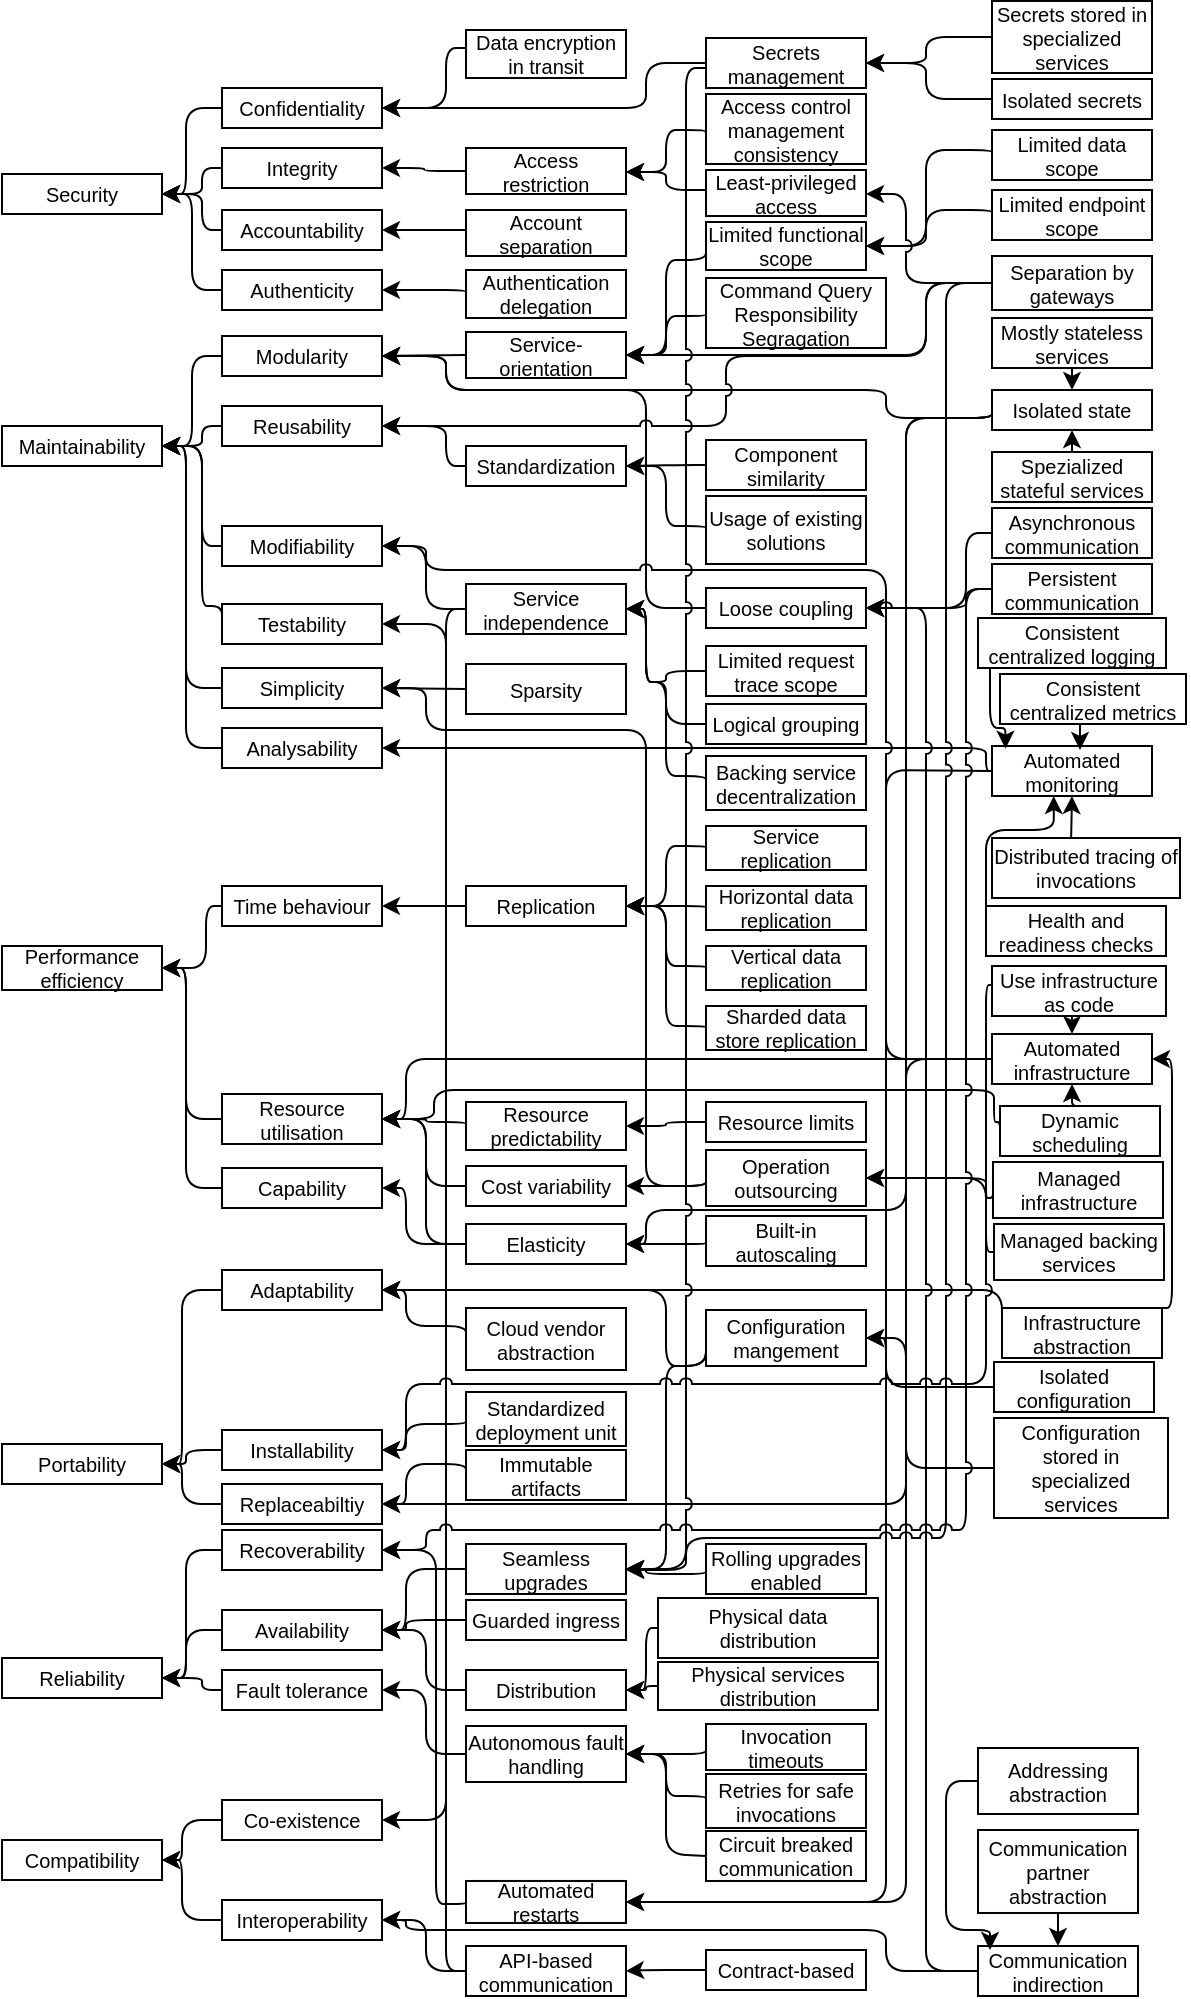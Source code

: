 <mxfile version="16.4.11" type="device"><diagram id="BA2_-EPGt1jAeeUS867W" name="Page-1"><mxGraphModel dx="1030" dy="560" grid="1" gridSize="10" guides="1" tooltips="1" connect="1" arrows="1" fold="1" page="1" pageScale="1" pageWidth="827" pageHeight="1169" math="0" shadow="0"><root><mxCell id="0"/><mxCell id="1" parent="0"/><mxCell id="0GS9jipHzaWPzEvI7Fec-1" value="Maintainability" style="rounded=0;whiteSpace=wrap;html=1;fontSize=10;" parent="1" vertex="1"><mxGeometry x="8" y="268" width="80" height="20" as="geometry"/></mxCell><mxCell id="0GS9jipHzaWPzEvI7Fec-2" value="Portability" style="rounded=0;whiteSpace=wrap;html=1;fontSize=10;" parent="1" vertex="1"><mxGeometry x="8" y="777" width="80" height="20" as="geometry"/></mxCell><mxCell id="0GS9jipHzaWPzEvI7Fec-3" value="Performance efficiency" style="rounded=0;whiteSpace=wrap;html=1;fontSize=10;" parent="1" vertex="1"><mxGeometry x="8" y="528" width="80" height="22" as="geometry"/></mxCell><mxCell id="0GS9jipHzaWPzEvI7Fec-4" value="Compatibility" style="rounded=0;whiteSpace=wrap;html=1;fontSize=10;" parent="1" vertex="1"><mxGeometry x="8" y="975" width="80" height="20" as="geometry"/></mxCell><mxCell id="0GS9jipHzaWPzEvI7Fec-5" value="Reliability" style="rounded=0;whiteSpace=wrap;html=1;fontSize=10;" parent="1" vertex="1"><mxGeometry x="8" y="884" width="80" height="20" as="geometry"/></mxCell><mxCell id="0GS9jipHzaWPzEvI7Fec-6" value="Testability" style="rounded=0;whiteSpace=wrap;html=1;fontSize=10;" parent="1" vertex="1"><mxGeometry x="118" y="357" width="80" height="20" as="geometry"/></mxCell><mxCell id="0GS9jipHzaWPzEvI7Fec-7" value="Time behaviour" style="rounded=0;whiteSpace=wrap;html=1;fontSize=10;" parent="1" vertex="1"><mxGeometry x="118" y="498" width="80" height="20" as="geometry"/></mxCell><mxCell id="0GS9jipHzaWPzEvI7Fec-8" value="Modularity" style="rounded=0;whiteSpace=wrap;html=1;fontSize=10;" parent="1" vertex="1"><mxGeometry x="118" y="223" width="80" height="20" as="geometry"/></mxCell><mxCell id="0GS9jipHzaWPzEvI7Fec-9" value="Reusability" style="rounded=0;whiteSpace=wrap;html=1;fontSize=10;" parent="1" vertex="1"><mxGeometry x="118" y="258" width="80" height="20" as="geometry"/></mxCell><mxCell id="0GS9jipHzaWPzEvI7Fec-10" value="Analysability" style="rounded=0;whiteSpace=wrap;html=1;fontSize=10;" parent="1" vertex="1"><mxGeometry x="118" y="419" width="80" height="20" as="geometry"/></mxCell><mxCell id="0GS9jipHzaWPzEvI7Fec-11" value="Resource utilisation" style="rounded=0;whiteSpace=wrap;html=1;fontSize=10;" parent="1" vertex="1"><mxGeometry x="118" y="602" width="80" height="25" as="geometry"/></mxCell><mxCell id="0GS9jipHzaWPzEvI7Fec-12" value="Capability" style="rounded=0;whiteSpace=wrap;html=1;fontSize=10;" parent="1" vertex="1"><mxGeometry x="118" y="639" width="80" height="20" as="geometry"/></mxCell><mxCell id="0GS9jipHzaWPzEvI7Fec-13" value="Modifiability" style="rounded=0;whiteSpace=wrap;html=1;fontSize=10;" parent="1" vertex="1"><mxGeometry x="118" y="318" width="80" height="20" as="geometry"/></mxCell><mxCell id="0GS9jipHzaWPzEvI7Fec-14" value="Adaptability" style="rounded=0;whiteSpace=wrap;html=1;fontSize=10;" parent="1" vertex="1"><mxGeometry x="118" y="690" width="80" height="20" as="geometry"/></mxCell><mxCell id="0GS9jipHzaWPzEvI7Fec-15" value="Replaceabiltiy" style="rounded=0;whiteSpace=wrap;html=1;fontSize=10;" parent="1" vertex="1"><mxGeometry x="118" y="797" width="80" height="20" as="geometry"/></mxCell><mxCell id="0GS9jipHzaWPzEvI7Fec-16" value="Installability" style="rounded=0;whiteSpace=wrap;html=1;fontSize=10;" parent="1" vertex="1"><mxGeometry x="118" y="770" width="80" height="20" as="geometry"/></mxCell><mxCell id="0GS9jipHzaWPzEvI7Fec-17" value="Availability" style="rounded=0;whiteSpace=wrap;html=1;fontSize=10;" parent="1" vertex="1"><mxGeometry x="118" y="860" width="80" height="20" as="geometry"/></mxCell><mxCell id="0GS9jipHzaWPzEvI7Fec-18" value="Recoverability" style="rounded=0;whiteSpace=wrap;html=1;fontSize=10;" parent="1" vertex="1"><mxGeometry x="118" y="820" width="80" height="20" as="geometry"/></mxCell><mxCell id="0GS9jipHzaWPzEvI7Fec-19" value="Fault tolerance" style="rounded=0;whiteSpace=wrap;html=1;fontSize=10;" parent="1" vertex="1"><mxGeometry x="118" y="890" width="80" height="20" as="geometry"/></mxCell><mxCell id="0GS9jipHzaWPzEvI7Fec-21" value="Co-existence" style="rounded=0;whiteSpace=wrap;html=1;fontSize=10;" parent="1" vertex="1"><mxGeometry x="118" y="955" width="80" height="20" as="geometry"/></mxCell><mxCell id="0GS9jipHzaWPzEvI7Fec-22" value="Interoperability" style="rounded=0;whiteSpace=wrap;html=1;fontSize=10;" parent="1" vertex="1"><mxGeometry x="118" y="1005" width="80" height="20" as="geometry"/></mxCell><mxCell id="0GS9jipHzaWPzEvI7Fec-23" value="Service-orientation" style="rounded=0;whiteSpace=wrap;html=1;fontSize=10;" parent="1" vertex="1"><mxGeometry x="240" y="221" width="80" height="23" as="geometry"/></mxCell><mxCell id="0GS9jipHzaWPzEvI7Fec-24" value="Isolated state" style="rounded=0;whiteSpace=wrap;html=1;fontSize=10;" parent="1" vertex="1"><mxGeometry x="503" y="250" width="80" height="20" as="geometry"/></mxCell><mxCell id="0GS9jipHzaWPzEvI7Fec-25" value="Loose coupling" style="rounded=0;whiteSpace=wrap;html=1;fontSize=10;" parent="1" vertex="1"><mxGeometry x="360" y="349" width="80" height="20" as="geometry"/></mxCell><mxCell id="0GS9jipHzaWPzEvI7Fec-26" value="Standardization" style="rounded=0;whiteSpace=wrap;html=1;fontSize=10;" parent="1" vertex="1"><mxGeometry x="240" y="278" width="80" height="20" as="geometry"/></mxCell><mxCell id="0GS9jipHzaWPzEvI7Fec-27" value="Separation by gateways" style="rounded=0;whiteSpace=wrap;html=1;fontSize=10;" parent="1" vertex="1"><mxGeometry x="503" y="183" width="80" height="27" as="geometry"/></mxCell><mxCell id="0GS9jipHzaWPzEvI7Fec-28" value="Automated monitoring" style="rounded=0;whiteSpace=wrap;html=1;fontSize=10;" parent="1" vertex="1"><mxGeometry x="503" y="428" width="80" height="25" as="geometry"/></mxCell><mxCell id="0GS9jipHzaWPzEvI7Fec-31" value="Automated infrastructure" style="rounded=0;whiteSpace=wrap;html=1;fontSize=10;" parent="1" vertex="1"><mxGeometry x="503" y="572" width="80" height="25" as="geometry"/></mxCell><mxCell id="0GS9jipHzaWPzEvI7Fec-32" value="Service independence" style="rounded=0;whiteSpace=wrap;html=1;fontSize=10;" parent="1" vertex="1"><mxGeometry x="240" y="347" width="80" height="25" as="geometry"/></mxCell><mxCell id="0GS9jipHzaWPzEvI7Fec-33" value="Replication" style="rounded=0;whiteSpace=wrap;html=1;fontSize=10;" parent="1" vertex="1"><mxGeometry x="240" y="498" width="80" height="20" as="geometry"/></mxCell><mxCell id="0GS9jipHzaWPzEvI7Fec-35" value="Cost variability" style="rounded=0;whiteSpace=wrap;html=1;fontSize=10;" parent="1" vertex="1"><mxGeometry x="240" y="638" width="80" height="20" as="geometry"/></mxCell><mxCell id="0GS9jipHzaWPzEvI7Fec-36" value="Elasticity" style="rounded=0;whiteSpace=wrap;html=1;fontSize=10;" parent="1" vertex="1"><mxGeometry x="240" y="667" width="80" height="20" as="geometry"/></mxCell><mxCell id="0GS9jipHzaWPzEvI7Fec-37" value="Infrastructure abstraction" style="rounded=0;whiteSpace=wrap;html=1;fontSize=10;" parent="1" vertex="1"><mxGeometry x="508" y="709" width="80" height="25" as="geometry"/></mxCell><mxCell id="0GS9jipHzaWPzEvI7Fec-38" value="Cloud vendor abstraction" style="rounded=0;whiteSpace=wrap;html=1;fontSize=10;" parent="1" vertex="1"><mxGeometry x="240" y="709" width="80" height="31" as="geometry"/></mxCell><mxCell id="0GS9jipHzaWPzEvI7Fec-39" value="Standardized deployment unit" style="rounded=0;whiteSpace=wrap;html=1;fontSize=10;" parent="1" vertex="1"><mxGeometry x="240" y="751" width="80" height="27" as="geometry"/></mxCell><mxCell id="0GS9jipHzaWPzEvI7Fec-41" value="Immutable artifacts" style="rounded=0;whiteSpace=wrap;html=1;fontSize=10;" parent="1" vertex="1"><mxGeometry x="240" y="780" width="80" height="25" as="geometry"/></mxCell><mxCell id="0GS9jipHzaWPzEvI7Fec-43" value="Distribution" style="rounded=0;whiteSpace=wrap;html=1;fontSize=10;" parent="1" vertex="1"><mxGeometry x="240" y="890" width="80" height="20" as="geometry"/></mxCell><mxCell id="0GS9jipHzaWPzEvI7Fec-44" value="Seamless upgrades" style="rounded=0;whiteSpace=wrap;html=1;fontSize=10;" parent="1" vertex="1"><mxGeometry x="240" y="827" width="80" height="25" as="geometry"/></mxCell><mxCell id="0GS9jipHzaWPzEvI7Fec-45" value="Autonomous fault handling" style="rounded=0;whiteSpace=wrap;html=1;fontSize=10;" parent="1" vertex="1"><mxGeometry x="240" y="918" width="80" height="28" as="geometry"/></mxCell><mxCell id="0GS9jipHzaWPzEvI7Fec-47" value="Automated restarts" style="rounded=0;whiteSpace=wrap;html=1;fontSize=10;" parent="1" vertex="1"><mxGeometry x="240" y="995.49" width="80" height="21" as="geometry"/></mxCell><mxCell id="0GS9jipHzaWPzEvI7Fec-51" value="API-based communication" style="rounded=0;whiteSpace=wrap;html=1;fontSize=10;" parent="1" vertex="1"><mxGeometry x="240" y="1028" width="80" height="25" as="geometry"/></mxCell><mxCell id="0GS9jipHzaWPzEvI7Fec-52" value="Communication indirection" style="rounded=0;whiteSpace=wrap;html=1;fontSize=10;" parent="1" vertex="1"><mxGeometry x="496" y="1028" width="80" height="25" as="geometry"/></mxCell><mxCell id="0GS9jipHzaWPzEvI7Fec-55" value="" style="endArrow=classic;html=1;fontSize=10;entryX=1;entryY=0.5;entryDx=0;entryDy=0;exitX=0;exitY=0.5;exitDx=0;exitDy=0;edgeStyle=orthogonalEdgeStyle;" parent="1" source="0GS9jipHzaWPzEvI7Fec-8" target="0GS9jipHzaWPzEvI7Fec-1" edge="1"><mxGeometry width="50" height="50" relative="1" as="geometry"><mxPoint x="18" y="283" as="sourcePoint"/><mxPoint x="68" y="233" as="targetPoint"/></mxGeometry></mxCell><mxCell id="0GS9jipHzaWPzEvI7Fec-56" value="" style="endArrow=classic;html=1;fontSize=10;entryX=1;entryY=0.5;entryDx=0;entryDy=0;exitX=0;exitY=0.5;exitDx=0;exitDy=0;edgeStyle=orthogonalEdgeStyle;" parent="1" source="0GS9jipHzaWPzEvI7Fec-9" target="0GS9jipHzaWPzEvI7Fec-1" edge="1"><mxGeometry width="50" height="50" relative="1" as="geometry"><mxPoint x="118" y="233" as="sourcePoint"/><mxPoint x="88" y="333" as="targetPoint"/><Array as="points"><mxPoint x="108" y="268"/><mxPoint x="108" y="278"/></Array></mxGeometry></mxCell><mxCell id="0GS9jipHzaWPzEvI7Fec-57" value="" style="endArrow=classic;html=1;fontSize=10;entryX=1;entryY=0.5;entryDx=0;entryDy=0;exitX=0;exitY=0.5;exitDx=0;exitDy=0;edgeStyle=orthogonalEdgeStyle;" parent="1" source="0GS9jipHzaWPzEvI7Fec-10" target="0GS9jipHzaWPzEvI7Fec-1" edge="1"><mxGeometry width="50" height="50" relative="1" as="geometry"><mxPoint x="118" y="283" as="sourcePoint"/><mxPoint x="88" y="333" as="targetPoint"/><Array as="points"><mxPoint x="100" y="429"/><mxPoint x="100" y="278"/></Array></mxGeometry></mxCell><mxCell id="0GS9jipHzaWPzEvI7Fec-58" value="" style="endArrow=classic;html=1;fontSize=10;entryX=1;entryY=0.5;entryDx=0;entryDy=0;exitX=0;exitY=0.5;exitDx=0;exitDy=0;edgeStyle=orthogonalEdgeStyle;" parent="1" source="0GS9jipHzaWPzEvI7Fec-13" target="0GS9jipHzaWPzEvI7Fec-1" edge="1"><mxGeometry width="50" height="50" relative="1" as="geometry"><mxPoint x="118" y="333" as="sourcePoint"/><mxPoint x="88" y="333" as="targetPoint"/><Array as="points"><mxPoint x="108" y="328"/><mxPoint x="108" y="278"/></Array></mxGeometry></mxCell><mxCell id="0GS9jipHzaWPzEvI7Fec-59" value="" style="endArrow=classic;html=1;fontSize=10;entryX=1;entryY=0.5;entryDx=0;entryDy=0;exitX=0;exitY=0.5;exitDx=0;exitDy=0;edgeStyle=orthogonalEdgeStyle;" parent="1" source="0GS9jipHzaWPzEvI7Fec-6" target="0GS9jipHzaWPzEvI7Fec-1" edge="1"><mxGeometry width="50" height="50" relative="1" as="geometry"><mxPoint x="118" y="248" as="sourcePoint"/><mxPoint x="88" y="348" as="targetPoint"/><Array as="points"><mxPoint x="108" y="358"/><mxPoint x="108" y="278"/></Array></mxGeometry></mxCell><mxCell id="0GS9jipHzaWPzEvI7Fec-60" value="" style="endArrow=classic;html=1;fontSize=10;entryX=1;entryY=0.5;entryDx=0;entryDy=0;exitX=0;exitY=0.5;exitDx=0;exitDy=0;edgeStyle=orthogonalEdgeStyle;" parent="1" source="0GS9jipHzaWPzEvI7Fec-23" target="0GS9jipHzaWPzEvI7Fec-8" edge="1"><mxGeometry width="50" height="50" relative="1" as="geometry"><mxPoint x="260" y="298" as="sourcePoint"/><mxPoint x="310" y="248" as="targetPoint"/><Array as="points"><mxPoint x="240" y="233"/><mxPoint x="240" y="233"/></Array></mxGeometry></mxCell><mxCell id="0GS9jipHzaWPzEvI7Fec-61" value="" style="endArrow=classic;html=1;fontSize=10;exitX=0;exitY=0.5;exitDx=0;exitDy=0;edgeStyle=orthogonalEdgeStyle;entryX=1;entryY=0.5;entryDx=0;entryDy=0;jumpStyle=none;" parent="1" source="0GS9jipHzaWPzEvI7Fec-24" target="0GS9jipHzaWPzEvI7Fec-8" edge="1"><mxGeometry width="50" height="50" relative="1" as="geometry"><mxPoint x="330" y="258" as="sourcePoint"/><mxPoint x="220" y="245" as="targetPoint"/><Array as="points"><mxPoint x="450" y="264"/><mxPoint x="450" y="250"/><mxPoint x="230" y="250"/><mxPoint x="230" y="233"/></Array></mxGeometry></mxCell><mxCell id="0GS9jipHzaWPzEvI7Fec-62" value="" style="endArrow=classic;html=1;fontSize=10;exitX=0;exitY=0.5;exitDx=0;exitDy=0;edgeStyle=orthogonalEdgeStyle;entryX=1;entryY=0.5;entryDx=0;entryDy=0;jumpStyle=arc;" parent="1" source="0GS9jipHzaWPzEvI7Fec-25" target="0GS9jipHzaWPzEvI7Fec-8" edge="1"><mxGeometry width="50" height="50" relative="1" as="geometry"><mxPoint x="330" y="288" as="sourcePoint"/><mxPoint x="210" y="285" as="targetPoint"/><Array as="points"><mxPoint x="330" y="359"/><mxPoint x="330" y="250"/><mxPoint x="230" y="250"/><mxPoint x="230" y="233"/></Array></mxGeometry></mxCell><mxCell id="0GS9jipHzaWPzEvI7Fec-63" value="" style="endArrow=classic;html=1;fontSize=10;entryX=1;entryY=0.5;entryDx=0;entryDy=0;exitX=0;exitY=0.5;exitDx=0;exitDy=0;edgeStyle=orthogonalEdgeStyle;" parent="1" source="0GS9jipHzaWPzEvI7Fec-26" target="0GS9jipHzaWPzEvI7Fec-9" edge="1"><mxGeometry width="50" height="50" relative="1" as="geometry"><mxPoint x="330" y="318" as="sourcePoint"/><mxPoint x="210" y="268" as="targetPoint"/><Array as="points"><mxPoint x="230" y="288"/><mxPoint x="230" y="268"/></Array></mxGeometry></mxCell><mxCell id="0GS9jipHzaWPzEvI7Fec-64" value="" style="endArrow=classic;html=1;fontSize=10;entryX=1;entryY=0.5;entryDx=0;entryDy=0;exitX=0;exitY=0.5;exitDx=0;exitDy=0;edgeStyle=orthogonalEdgeStyle;jumpStyle=arc;" parent="1" source="0GS9jipHzaWPzEvI7Fec-27" target="0GS9jipHzaWPzEvI7Fec-9" edge="1"><mxGeometry width="50" height="50" relative="1" as="geometry"><mxPoint x="330" y="348" as="sourcePoint"/><mxPoint x="210" y="318" as="targetPoint"/><Array as="points"><mxPoint x="470" y="197"/><mxPoint x="470" y="233"/><mxPoint x="370" y="233"/><mxPoint x="370" y="268"/></Array></mxGeometry></mxCell><mxCell id="0GS9jipHzaWPzEvI7Fec-65" value="" style="endArrow=classic;html=1;fontSize=10;exitX=0;exitY=0.5;exitDx=0;exitDy=0;edgeStyle=orthogonalEdgeStyle;entryX=1;entryY=0.5;entryDx=0;entryDy=0;" parent="1" source="0GS9jipHzaWPzEvI7Fec-28" target="0GS9jipHzaWPzEvI7Fec-10" edge="1"><mxGeometry width="50" height="50" relative="1" as="geometry"><mxPoint x="330" y="378" as="sourcePoint"/><mxPoint x="210" y="368" as="targetPoint"/><Array as="points"><mxPoint x="500" y="440"/><mxPoint x="500" y="429"/></Array></mxGeometry></mxCell><mxCell id="0GS9jipHzaWPzEvI7Fec-68" value="" style="endArrow=classic;html=1;fontSize=10;exitX=0;exitY=0.5;exitDx=0;exitDy=0;edgeStyle=orthogonalEdgeStyle;entryX=1;entryY=0.5;entryDx=0;entryDy=0;jumpStyle=arc;" parent="1" source="0GS9jipHzaWPzEvI7Fec-31" target="0GS9jipHzaWPzEvI7Fec-13" edge="1"><mxGeometry width="50" height="50" relative="1" as="geometry"><mxPoint x="600" y="580.5" as="sourcePoint"/><mxPoint x="198" y="333" as="targetPoint"/><Array as="points"><mxPoint x="450" y="585"/><mxPoint x="450" y="340"/><mxPoint x="220" y="340"/><mxPoint x="220" y="328"/></Array></mxGeometry></mxCell><mxCell id="0GS9jipHzaWPzEvI7Fec-69" value="" style="endArrow=classic;html=1;fontSize=10;edgeStyle=orthogonalEdgeStyle;entryX=1;entryY=0.5;entryDx=0;entryDy=0;exitX=0;exitY=0.5;exitDx=0;exitDy=0;" parent="1" source="0GS9jipHzaWPzEvI7Fec-32" target="0GS9jipHzaWPzEvI7Fec-13" edge="1"><mxGeometry width="50" height="50" relative="1" as="geometry"><mxPoint x="330" y="543" as="sourcePoint"/><mxPoint x="210" y="433" as="targetPoint"/><Array as="points"><mxPoint x="220" y="359"/><mxPoint x="220" y="328"/></Array></mxGeometry></mxCell><mxCell id="0GS9jipHzaWPzEvI7Fec-70" value="" style="endArrow=classic;html=1;fontSize=10;edgeStyle=orthogonalEdgeStyle;entryX=1;entryY=0.5;entryDx=0;entryDy=0;exitX=0;exitY=0.5;exitDx=0;exitDy=0;" parent="1" source="0GS9jipHzaWPzEvI7Fec-33" target="0GS9jipHzaWPzEvI7Fec-7" edge="1"><mxGeometry width="50" height="50" relative="1" as="geometry"><mxPoint x="330" y="619" as="sourcePoint"/><mxPoint x="210" y="509" as="targetPoint"/><Array as="points"><mxPoint x="220" y="508"/><mxPoint x="220" y="508"/></Array></mxGeometry></mxCell><mxCell id="0GS9jipHzaWPzEvI7Fec-71" value="" style="endArrow=classic;html=1;fontSize=10;edgeStyle=orthogonalEdgeStyle;entryX=1;entryY=0.5;entryDx=0;entryDy=0;exitX=0;exitY=0.5;exitDx=0;exitDy=0;" parent="1" source="0GS9jipHzaWPzEvI7Fec-36" target="0GS9jipHzaWPzEvI7Fec-11" edge="1"><mxGeometry width="50" height="50" relative="1" as="geometry"><mxPoint x="330" y="690" as="sourcePoint"/><mxPoint x="210" y="660" as="targetPoint"/><Array as="points"><mxPoint x="220" y="677"/><mxPoint x="220" y="615"/></Array></mxGeometry></mxCell><mxCell id="0GS9jipHzaWPzEvI7Fec-72" value="" style="endArrow=classic;html=1;fontSize=10;edgeStyle=orthogonalEdgeStyle;entryX=1;entryY=0.5;entryDx=0;entryDy=0;exitX=0;exitY=0.5;exitDx=0;exitDy=0;" parent="1" source="0GS9jipHzaWPzEvI7Fec-35" target="0GS9jipHzaWPzEvI7Fec-11" edge="1"><mxGeometry width="50" height="50" relative="1" as="geometry"><mxPoint x="330" y="720" as="sourcePoint"/><mxPoint x="210" y="710" as="targetPoint"/><Array as="points"><mxPoint x="220" y="648"/><mxPoint x="220" y="615"/></Array></mxGeometry></mxCell><mxCell id="0GS9jipHzaWPzEvI7Fec-73" value="" style="endArrow=classic;html=1;fontSize=10;edgeStyle=orthogonalEdgeStyle;entryX=1;entryY=0.5;entryDx=0;entryDy=0;exitX=0;exitY=0.5;exitDx=0;exitDy=0;" parent="1" source="0GS9jipHzaWPzEvI7Fec-36" target="0GS9jipHzaWPzEvI7Fec-12" edge="1"><mxGeometry width="50" height="50" relative="1" as="geometry"><mxPoint x="330" y="750" as="sourcePoint"/><mxPoint x="210" y="710" as="targetPoint"/><Array as="points"><mxPoint x="210" y="677"/><mxPoint x="210" y="649"/></Array></mxGeometry></mxCell><mxCell id="0GS9jipHzaWPzEvI7Fec-74" value="" style="endArrow=classic;html=1;fontSize=10;edgeStyle=orthogonalEdgeStyle;entryX=1;entryY=0.5;entryDx=0;entryDy=0;exitX=0;exitY=0.5;exitDx=0;exitDy=0;" parent="1" source="0GS9jipHzaWPzEvI7Fec-37" target="0GS9jipHzaWPzEvI7Fec-14" edge="1"><mxGeometry width="50" height="50" relative="1" as="geometry"><mxPoint x="330" y="664" as="sourcePoint"/><mxPoint x="210" y="644" as="targetPoint"/><Array as="points"><mxPoint x="508" y="700"/></Array></mxGeometry></mxCell><mxCell id="0GS9jipHzaWPzEvI7Fec-75" value="" style="endArrow=classic;html=1;fontSize=10;edgeStyle=orthogonalEdgeStyle;entryX=1;entryY=0.5;entryDx=0;entryDy=0;exitX=0;exitY=0.5;exitDx=0;exitDy=0;" parent="1" source="0GS9jipHzaWPzEvI7Fec-38" target="0GS9jipHzaWPzEvI7Fec-14" edge="1"><mxGeometry width="50" height="50" relative="1" as="geometry"><mxPoint x="330" y="694" as="sourcePoint"/><mxPoint x="210" y="704" as="targetPoint"/><Array as="points"><mxPoint x="210" y="718"/><mxPoint x="210" y="700"/></Array></mxGeometry></mxCell><mxCell id="0GS9jipHzaWPzEvI7Fec-76" value="" style="endArrow=classic;html=1;fontSize=10;edgeStyle=orthogonalEdgeStyle;entryX=1;entryY=0.5;entryDx=0;entryDy=0;exitX=0;exitY=0.5;exitDx=0;exitDy=0;" parent="1" source="0GS9jipHzaWPzEvI7Fec-39" target="0GS9jipHzaWPzEvI7Fec-16" edge="1"><mxGeometry width="50" height="50" relative="1" as="geometry"><mxPoint x="330" y="757" as="sourcePoint"/><mxPoint x="210" y="737" as="targetPoint"/><Array as="points"><mxPoint x="240" y="767"/><mxPoint x="210" y="767"/><mxPoint x="210" y="780"/></Array></mxGeometry></mxCell><mxCell id="0GS9jipHzaWPzEvI7Fec-78" value="" style="endArrow=classic;html=1;fontSize=10;edgeStyle=orthogonalEdgeStyle;entryX=1;entryY=0.5;entryDx=0;entryDy=0;exitX=0;exitY=0.5;exitDx=0;exitDy=0;" parent="1" source="0GS9jipHzaWPzEvI7Fec-7" target="0GS9jipHzaWPzEvI7Fec-3" edge="1"><mxGeometry width="50" height="50" relative="1" as="geometry"><mxPoint x="118" y="439" as="sourcePoint"/><mxPoint x="198" y="439" as="targetPoint"/><Array as="points"><mxPoint x="110" y="508"/><mxPoint x="110" y="539"/></Array></mxGeometry></mxCell><mxCell id="0GS9jipHzaWPzEvI7Fec-79" value="" style="endArrow=classic;html=1;fontSize=10;edgeStyle=orthogonalEdgeStyle;entryX=1;entryY=0.5;entryDx=0;entryDy=0;exitX=0;exitY=0.5;exitDx=0;exitDy=0;" parent="1" source="0GS9jipHzaWPzEvI7Fec-11" target="0GS9jipHzaWPzEvI7Fec-3" edge="1"><mxGeometry width="50" height="50" relative="1" as="geometry"><mxPoint x="118" y="500" as="sourcePoint"/><mxPoint x="88" y="550" as="targetPoint"/><Array as="points"><mxPoint x="100" y="615"/><mxPoint x="100" y="539"/></Array></mxGeometry></mxCell><mxCell id="0GS9jipHzaWPzEvI7Fec-80" value="" style="endArrow=classic;html=1;fontSize=10;edgeStyle=orthogonalEdgeStyle;entryX=1;entryY=0.5;entryDx=0;entryDy=0;exitX=0;exitY=0.5;exitDx=0;exitDy=0;" parent="1" source="0GS9jipHzaWPzEvI7Fec-12" target="0GS9jipHzaWPzEvI7Fec-3" edge="1"><mxGeometry width="50" height="50" relative="1" as="geometry"><mxPoint x="118" y="550" as="sourcePoint"/><mxPoint x="88" y="550" as="targetPoint"/><Array as="points"><mxPoint x="100" y="649"/><mxPoint x="100" y="539"/></Array></mxGeometry></mxCell><mxCell id="0GS9jipHzaWPzEvI7Fec-81" value="" style="endArrow=classic;html=1;fontSize=10;edgeStyle=orthogonalEdgeStyle;entryX=1;entryY=0.5;entryDx=0;entryDy=0;exitX=0;exitY=0.5;exitDx=0;exitDy=0;" parent="1" source="0GS9jipHzaWPzEvI7Fec-14" target="0GS9jipHzaWPzEvI7Fec-2" edge="1"><mxGeometry width="50" height="50" relative="1" as="geometry"><mxPoint x="118" y="644" as="sourcePoint"/><mxPoint x="88" y="594" as="targetPoint"/><Array as="points"><mxPoint x="98" y="700"/><mxPoint x="98" y="787"/></Array></mxGeometry></mxCell><mxCell id="0GS9jipHzaWPzEvI7Fec-82" value="" style="endArrow=classic;html=1;fontSize=10;edgeStyle=orthogonalEdgeStyle;entryX=1;entryY=0.5;entryDx=0;entryDy=0;exitX=0;exitY=0.5;exitDx=0;exitDy=0;" parent="1" source="0GS9jipHzaWPzEvI7Fec-16" edge="1"><mxGeometry width="50" height="50" relative="1" as="geometry"><mxPoint x="118" y="737" as="sourcePoint"/><mxPoint x="88" y="787" as="targetPoint"/><Array as="points"><mxPoint x="100" y="780"/><mxPoint x="100" y="787"/></Array></mxGeometry></mxCell><mxCell id="0GS9jipHzaWPzEvI7Fec-83" value="" style="endArrow=classic;html=1;fontSize=10;edgeStyle=orthogonalEdgeStyle;entryX=1;entryY=0.5;entryDx=0;entryDy=0;exitX=0;exitY=0.5;exitDx=0;exitDy=0;" parent="1" source="0GS9jipHzaWPzEvI7Fec-15" edge="1"><mxGeometry width="50" height="50" relative="1" as="geometry"><mxPoint x="118" y="787" as="sourcePoint"/><mxPoint x="88" y="787" as="targetPoint"/><Array as="points"><mxPoint x="98" y="807"/><mxPoint x="98" y="787"/></Array></mxGeometry></mxCell><mxCell id="0GS9jipHzaWPzEvI7Fec-84" value="" style="endArrow=classic;html=1;fontSize=10;edgeStyle=orthogonalEdgeStyle;entryX=1;entryY=0.5;entryDx=0;entryDy=0;exitX=0;exitY=0.5;exitDx=0;exitDy=0;" parent="1" source="0GS9jipHzaWPzEvI7Fec-17" target="0GS9jipHzaWPzEvI7Fec-5" edge="1"><mxGeometry width="50" height="50" relative="1" as="geometry"><mxPoint x="118" y="837" as="sourcePoint"/><mxPoint x="88" y="787" as="targetPoint"/><Array as="points"><mxPoint x="100" y="870"/><mxPoint x="100" y="894"/></Array></mxGeometry></mxCell><mxCell id="0GS9jipHzaWPzEvI7Fec-85" value="" style="endArrow=classic;html=1;fontSize=10;edgeStyle=orthogonalEdgeStyle;entryX=1;entryY=0.5;entryDx=0;entryDy=0;exitX=0;exitY=0.5;exitDx=0;exitDy=0;" parent="1" source="0GS9jipHzaWPzEvI7Fec-19" target="0GS9jipHzaWPzEvI7Fec-5" edge="1"><mxGeometry width="50" height="50" relative="1" as="geometry"><mxPoint x="118" y="830" as="sourcePoint"/><mxPoint x="88" y="910" as="targetPoint"/><Array as="points"><mxPoint x="108" y="900"/><mxPoint x="108" y="894"/></Array></mxGeometry></mxCell><mxCell id="0GS9jipHzaWPzEvI7Fec-86" value="" style="endArrow=classic;html=1;fontSize=10;edgeStyle=orthogonalEdgeStyle;entryX=1;entryY=0.5;entryDx=0;entryDy=0;exitX=0;exitY=0.5;exitDx=0;exitDy=0;" parent="1" source="0GS9jipHzaWPzEvI7Fec-18" target="0GS9jipHzaWPzEvI7Fec-5" edge="1"><mxGeometry width="50" height="50" relative="1" as="geometry"><mxPoint x="118" y="880" as="sourcePoint"/><mxPoint x="88" y="910" as="targetPoint"/><Array as="points"><mxPoint x="100" y="830"/><mxPoint x="100" y="894"/></Array></mxGeometry></mxCell><mxCell id="0GS9jipHzaWPzEvI7Fec-88" value="" style="endArrow=classic;html=1;fontSize=10;edgeStyle=orthogonalEdgeStyle;entryX=1;entryY=0.5;entryDx=0;entryDy=0;exitX=0;exitY=0.5;exitDx=0;exitDy=0;" parent="1" source="0GS9jipHzaWPzEvI7Fec-21" target="0GS9jipHzaWPzEvI7Fec-4" edge="1"><mxGeometry width="50" height="50" relative="1" as="geometry"><mxPoint x="118" y="905" as="sourcePoint"/><mxPoint x="88" y="835" as="targetPoint"/><Array as="points"><mxPoint x="98" y="965"/><mxPoint x="98" y="985"/></Array></mxGeometry></mxCell><mxCell id="0GS9jipHzaWPzEvI7Fec-89" value="" style="endArrow=classic;html=1;fontSize=10;edgeStyle=orthogonalEdgeStyle;entryX=1;entryY=0.5;entryDx=0;entryDy=0;exitX=0;exitY=0.5;exitDx=0;exitDy=0;" parent="1" source="0GS9jipHzaWPzEvI7Fec-22" edge="1"><mxGeometry width="50" height="50" relative="1" as="geometry"><mxPoint x="118" y="965" as="sourcePoint"/><mxPoint x="88" y="985" as="targetPoint"/><Array as="points"><mxPoint x="98" y="1015"/><mxPoint x="98" y="985"/></Array></mxGeometry></mxCell><mxCell id="0GS9jipHzaWPzEvI7Fec-90" value="" style="endArrow=classic;html=1;fontSize=10;edgeStyle=orthogonalEdgeStyle;exitX=0;exitY=0.5;exitDx=0;exitDy=0;entryX=1;entryY=0.5;entryDx=0;entryDy=0;" parent="1" source="0GS9jipHzaWPzEvI7Fec-41" target="0GS9jipHzaWPzEvI7Fec-15" edge="1"><mxGeometry width="50" height="50" relative="1" as="geometry"><mxPoint x="140" y="1117" as="sourcePoint"/><mxPoint x="220" y="827" as="targetPoint"/><Array as="points"><mxPoint x="210" y="787"/><mxPoint x="210" y="807"/></Array></mxGeometry></mxCell><mxCell id="0GS9jipHzaWPzEvI7Fec-92" value="" style="endArrow=classic;html=1;fontSize=10;edgeStyle=orthogonalEdgeStyle;exitX=0;exitY=0.5;exitDx=0;exitDy=0;entryX=1;entryY=0.5;entryDx=0;entryDy=0;" parent="1" source="0GS9jipHzaWPzEvI7Fec-43" target="0GS9jipHzaWPzEvI7Fec-17" edge="1"><mxGeometry width="50" height="50" relative="1" as="geometry"><mxPoint x="330" y="877" as="sourcePoint"/><mxPoint x="210" y="837" as="targetPoint"/><Array as="points"><mxPoint x="220" y="900"/><mxPoint x="220" y="870"/></Array></mxGeometry></mxCell><mxCell id="0GS9jipHzaWPzEvI7Fec-93" value="" style="endArrow=classic;html=1;fontSize=10;edgeStyle=orthogonalEdgeStyle;exitX=0;exitY=0.5;exitDx=0;exitDy=0;entryX=1;entryY=0.5;entryDx=0;entryDy=0;" parent="1" source="0GS9jipHzaWPzEvI7Fec-44" target="0GS9jipHzaWPzEvI7Fec-17" edge="1"><mxGeometry width="50" height="50" relative="1" as="geometry"><mxPoint x="330" y="907" as="sourcePoint"/><mxPoint x="210" y="897" as="targetPoint"/><Array as="points"><mxPoint x="210" y="840"/><mxPoint x="210" y="870"/></Array></mxGeometry></mxCell><mxCell id="0GS9jipHzaWPzEvI7Fec-94" value="" style="endArrow=classic;html=1;fontSize=10;edgeStyle=orthogonalEdgeStyle;exitX=0;exitY=0.5;exitDx=0;exitDy=0;entryX=1;entryY=0.5;entryDx=0;entryDy=0;" parent="1" source="0GS9jipHzaWPzEvI7Fec-45" target="0GS9jipHzaWPzEvI7Fec-19" edge="1"><mxGeometry width="50" height="50" relative="1" as="geometry"><mxPoint x="330" y="975" as="sourcePoint"/><mxPoint x="210" y="985" as="targetPoint"/><Array as="points"><mxPoint x="220" y="932"/><mxPoint x="220" y="900"/></Array></mxGeometry></mxCell><mxCell id="0GS9jipHzaWPzEvI7Fec-96" value="" style="endArrow=classic;html=1;fontSize=10;edgeStyle=orthogonalEdgeStyle;exitX=0;exitY=0.5;exitDx=0;exitDy=0;entryX=1;entryY=0.5;entryDx=0;entryDy=0;" parent="1" source="0GS9jipHzaWPzEvI7Fec-47" target="0GS9jipHzaWPzEvI7Fec-18" edge="1"><mxGeometry width="50" height="50" relative="1" as="geometry"><mxPoint x="245" y="1005.99" as="sourcePoint"/><mxPoint x="203" y="830" as="targetPoint"/><Array as="points"><mxPoint x="240" y="1007"/><mxPoint x="225" y="1007"/><mxPoint x="225" y="830"/></Array></mxGeometry></mxCell><mxCell id="0GS9jipHzaWPzEvI7Fec-99" value="" style="endArrow=classic;html=1;fontSize=10;edgeStyle=orthogonalEdgeStyle;exitX=0;exitY=0.5;exitDx=0;exitDy=0;entryX=1;entryY=0.5;entryDx=0;entryDy=0;" parent="1" source="0GS9jipHzaWPzEvI7Fec-32" target="0GS9jipHzaWPzEvI7Fec-21" edge="1"><mxGeometry width="50" height="50" relative="1" as="geometry"><mxPoint x="330" y="1094" as="sourcePoint"/><mxPoint x="210" y="1054" as="targetPoint"/><Array as="points"><mxPoint x="230" y="359"/><mxPoint x="230" y="965"/></Array></mxGeometry></mxCell><mxCell id="0GS9jipHzaWPzEvI7Fec-100" value="" style="endArrow=classic;html=1;fontSize=10;edgeStyle=orthogonalEdgeStyle;exitX=0;exitY=0.5;exitDx=0;exitDy=0;entryX=1;entryY=0.5;entryDx=0;entryDy=0;" parent="1" source="0GS9jipHzaWPzEvI7Fec-51" target="0GS9jipHzaWPzEvI7Fec-22" edge="1"><mxGeometry width="50" height="50" relative="1" as="geometry"><mxPoint x="330" y="1155" as="sourcePoint"/><mxPoint x="210" y="1145" as="targetPoint"/><Array as="points"><mxPoint x="220" y="1040"/><mxPoint x="220" y="1015"/></Array></mxGeometry></mxCell><mxCell id="0GS9jipHzaWPzEvI7Fec-101" value="" style="endArrow=classic;html=1;fontSize=10;edgeStyle=orthogonalEdgeStyle;exitX=0;exitY=0.5;exitDx=0;exitDy=0;entryX=1;entryY=0.5;entryDx=0;entryDy=0;" parent="1" source="0GS9jipHzaWPzEvI7Fec-52" target="0GS9jipHzaWPzEvI7Fec-22" edge="1"><mxGeometry width="50" height="50" relative="1" as="geometry"><mxPoint x="330" y="1038" as="sourcePoint"/><mxPoint x="210" y="1048" as="targetPoint"/><Array as="points"><mxPoint x="450" y="1040"/><mxPoint x="450" y="1020"/><mxPoint x="210" y="1020"/><mxPoint x="210" y="1015"/></Array></mxGeometry></mxCell><mxCell id="0GS9jipHzaWPzEvI7Fec-102" value="" style="endArrow=classic;html=1;fontSize=10;entryX=1;entryY=0.5;entryDx=0;entryDy=0;edgeStyle=orthogonalEdgeStyle;exitX=0;exitY=0.5;exitDx=0;exitDy=0;" parent="1" source="0GS9jipHzaWPzEvI7Fec-24" target="0GS9jipHzaWPzEvI7Fec-15" edge="1"><mxGeometry width="50" height="50" relative="1" as="geometry"><mxPoint x="330" y="320" as="sourcePoint"/><mxPoint x="210" y="283" as="targetPoint"/><Array as="points"><mxPoint x="460" y="264"/><mxPoint x="460" y="807"/></Array></mxGeometry></mxCell><mxCell id="iiv4-miVKK1TpGfXuYc--1" value="" style="endArrow=classic;html=1;fontSize=10;exitX=0;exitY=0.5;exitDx=0;exitDy=0;edgeStyle=orthogonalEdgeStyle;entryX=1;entryY=0.5;entryDx=0;entryDy=0;" parent="1" source="0GS9jipHzaWPzEvI7Fec-24" target="0GS9jipHzaWPzEvI7Fec-36" edge="1"><mxGeometry width="50" height="50" relative="1" as="geometry"><mxPoint x="600" y="293" as="sourcePoint"/><mxPoint x="410" y="732" as="targetPoint"/><Array as="points"><mxPoint x="460" y="264"/><mxPoint x="460" y="660"/><mxPoint x="330" y="660"/><mxPoint x="330" y="677"/></Array></mxGeometry></mxCell><mxCell id="iiv4-miVKK1TpGfXuYc--7" value="Security" style="rounded=0;whiteSpace=wrap;html=1;fontSize=10;" parent="1" vertex="1"><mxGeometry x="8" y="142" width="80" height="20" as="geometry"/></mxCell><mxCell id="iiv4-miVKK1TpGfXuYc--8" value="Authenticity" style="rounded=0;whiteSpace=wrap;html=1;fontSize=10;" parent="1" vertex="1"><mxGeometry x="118" y="190" width="80" height="20" as="geometry"/></mxCell><mxCell id="iiv4-miVKK1TpGfXuYc--9" value="Confidentiality" style="rounded=0;whiteSpace=wrap;html=1;fontSize=10;" parent="1" vertex="1"><mxGeometry x="118" y="99" width="80" height="20" as="geometry"/></mxCell><mxCell id="iiv4-miVKK1TpGfXuYc--10" value="Integrity" style="rounded=0;whiteSpace=wrap;html=1;fontSize=10;" parent="1" vertex="1"><mxGeometry x="118" y="129" width="80" height="20" as="geometry"/></mxCell><mxCell id="iiv4-miVKK1TpGfXuYc--12" value="Accountability" style="rounded=0;whiteSpace=wrap;html=1;fontSize=10;" parent="1" vertex="1"><mxGeometry x="118" y="160" width="80" height="20" as="geometry"/></mxCell><mxCell id="iiv4-miVKK1TpGfXuYc--13" value="" style="endArrow=classic;html=1;fontSize=10;entryX=1;entryY=0.5;entryDx=0;entryDy=0;exitX=0;exitY=0.5;exitDx=0;exitDy=0;edgeStyle=orthogonalEdgeStyle;" parent="1" source="iiv4-miVKK1TpGfXuYc--9" target="iiv4-miVKK1TpGfXuYc--7" edge="1"><mxGeometry width="50" height="50" relative="1" as="geometry"><mxPoint x="122" y="20" as="sourcePoint"/><mxPoint x="92" y="120" as="targetPoint"/><Array as="points"><mxPoint x="100" y="109"/><mxPoint x="100" y="152"/></Array></mxGeometry></mxCell><mxCell id="iiv4-miVKK1TpGfXuYc--14" value="" style="endArrow=classic;html=1;fontSize=10;entryX=1;entryY=0.5;entryDx=0;entryDy=0;exitX=0;exitY=0.5;exitDx=0;exitDy=0;edgeStyle=orthogonalEdgeStyle;" parent="1" source="iiv4-miVKK1TpGfXuYc--10" target="iiv4-miVKK1TpGfXuYc--7" edge="1"><mxGeometry width="50" height="50" relative="1" as="geometry"><mxPoint x="118" y="20" as="sourcePoint"/><mxPoint x="88" y="120" as="targetPoint"/><Array as="points"><mxPoint x="108" y="139"/><mxPoint x="108" y="152"/></Array></mxGeometry></mxCell><mxCell id="iiv4-miVKK1TpGfXuYc--16" value="" style="endArrow=classic;html=1;fontSize=10;entryX=1;entryY=0.5;entryDx=0;entryDy=0;exitX=0;exitY=0.5;exitDx=0;exitDy=0;edgeStyle=orthogonalEdgeStyle;" parent="1" source="iiv4-miVKK1TpGfXuYc--12" target="iiv4-miVKK1TpGfXuYc--7" edge="1"><mxGeometry width="50" height="50" relative="1" as="geometry"><mxPoint x="118" y="120" as="sourcePoint"/><mxPoint x="88" y="120" as="targetPoint"/><Array as="points"><mxPoint x="108" y="170"/><mxPoint x="108" y="152"/></Array></mxGeometry></mxCell><mxCell id="iiv4-miVKK1TpGfXuYc--17" value="" style="endArrow=classic;html=1;fontSize=10;entryX=1;entryY=0.5;entryDx=0;entryDy=0;exitX=0;exitY=0.5;exitDx=0;exitDy=0;edgeStyle=orthogonalEdgeStyle;" parent="1" source="iiv4-miVKK1TpGfXuYc--8" target="iiv4-miVKK1TpGfXuYc--7" edge="1"><mxGeometry width="50" height="50" relative="1" as="geometry"><mxPoint x="128" y="130" as="sourcePoint"/><mxPoint x="98" y="130" as="targetPoint"/></mxGeometry></mxCell><mxCell id="iiv4-miVKK1TpGfXuYc--19" value="" style="endArrow=classic;html=1;fontSize=10;exitX=0;exitY=0.5;exitDx=0;exitDy=0;edgeStyle=orthogonalEdgeStyle;entryX=1;entryY=0.5;entryDx=0;entryDy=0;" parent="1" source="6g5sk6n8ilgJAri6z99B-5" target="Zhz1nkqFepWtTTYxcr2K-3" edge="1"><mxGeometry width="50" height="50" relative="1" as="geometry"><mxPoint x="360" y="59" as="sourcePoint"/><mxPoint x="230" y="99" as="targetPoint"/><Array as="points"><mxPoint x="470" y="73"/><mxPoint x="470" y="87"/></Array></mxGeometry></mxCell><mxCell id="iiv4-miVKK1TpGfXuYc--20" value="Access restriction" style="rounded=0;whiteSpace=wrap;html=1;fontSize=10;" parent="1" vertex="1"><mxGeometry x="240" y="129" width="80" height="23" as="geometry"/></mxCell><mxCell id="iiv4-miVKK1TpGfXuYc--21" value="" style="endArrow=classic;html=1;fontSize=10;exitX=0;exitY=0.5;exitDx=0;exitDy=0;edgeStyle=orthogonalEdgeStyle;entryX=1;entryY=0.5;entryDx=0;entryDy=0;" parent="1" source="iiv4-miVKK1TpGfXuYc--20" target="iiv4-miVKK1TpGfXuYc--10" edge="1"><mxGeometry width="50" height="50" relative="1" as="geometry"><mxPoint x="330" y="89" as="sourcePoint"/><mxPoint x="210" y="89" as="targetPoint"/><Array as="points"/></mxGeometry></mxCell><mxCell id="sD-knzFR4s8a0qGYd8ax-2" value="" style="endArrow=classic;html=1;fontSize=10;entryX=1;entryY=0.5;entryDx=0;entryDy=0;exitX=0;exitY=0.5;exitDx=0;exitDy=0;edgeStyle=orthogonalEdgeStyle;" parent="1" source="0GS9jipHzaWPzEvI7Fec-27" target="0GS9jipHzaWPzEvI7Fec-23" edge="1"><mxGeometry width="50" height="50" relative="1" as="geometry"><mxPoint x="520" y="375" as="sourcePoint"/><mxPoint x="220" y="318" as="targetPoint"/><Array as="points"><mxPoint x="470" y="197"/><mxPoint x="470" y="233"/></Array></mxGeometry></mxCell><mxCell id="sD-knzFR4s8a0qGYd8ax-6" value="" style="endArrow=classic;html=1;fontSize=10;edgeStyle=orthogonalEdgeStyle;entryX=1;entryY=0.5;entryDx=0;entryDy=0;exitX=1;exitY=0;exitDx=0;exitDy=0;" parent="1" target="0GS9jipHzaWPzEvI7Fec-31" edge="1" source="0GS9jipHzaWPzEvI7Fec-37"><mxGeometry width="50" height="50" relative="1" as="geometry"><mxPoint x="550" y="680" as="sourcePoint"/><mxPoint x="586" y="584.5" as="targetPoint"/><Array as="points"><mxPoint x="593" y="709"/><mxPoint x="593" y="585"/></Array></mxGeometry></mxCell><mxCell id="sD-knzFR4s8a0qGYd8ax-7" value="" style="endArrow=classic;html=1;fontSize=10;edgeStyle=orthogonalEdgeStyle;exitX=0;exitY=0.5;exitDx=0;exitDy=0;entryX=1;entryY=0.5;entryDx=0;entryDy=0;" parent="1" source="0GS9jipHzaWPzEvI7Fec-31" target="0GS9jipHzaWPzEvI7Fec-47" edge="1"><mxGeometry width="50" height="50" relative="1" as="geometry"><mxPoint x="440" y="563" as="sourcePoint"/><mxPoint x="460" y="860" as="targetPoint"/><Array as="points"><mxPoint x="460" y="585"/><mxPoint x="460" y="1006"/></Array></mxGeometry></mxCell><mxCell id="WRhmPMdnV1ObHo6dNbse-2" value="" style="endArrow=classic;html=1;fontSize=10;edgeStyle=orthogonalEdgeStyle;entryX=1;entryY=0.5;entryDx=0;entryDy=0;exitX=0;exitY=0.5;exitDx=0;exitDy=0;jumpStyle=arc;" parent="1" source="0GS9jipHzaWPzEvI7Fec-52" target="0GS9jipHzaWPzEvI7Fec-25" edge="1"><mxGeometry width="50" height="50" relative="1" as="geometry"><mxPoint x="680" y="1123" as="sourcePoint"/><mxPoint x="600" y="423" as="targetPoint"/><Array as="points"><mxPoint x="470" y="1040"/><mxPoint x="470" y="359"/></Array></mxGeometry></mxCell><mxCell id="9_9wwfTH3cILAPz90Rn1-2" value="" style="endArrow=classic;html=1;fontSize=10;exitX=0;exitY=0.5;exitDx=0;exitDy=0;edgeStyle=orthogonalEdgeStyle;entryX=1;entryY=0.5;entryDx=0;entryDy=0;" parent="1" source="0GS9jipHzaWPzEvI7Fec-28" target="0GS9jipHzaWPzEvI7Fec-47" edge="1"><mxGeometry width="50" height="50" relative="1" as="geometry"><mxPoint x="650" y="432" as="sourcePoint"/><mxPoint x="410.0" y="942" as="targetPoint"/><Array as="points"><mxPoint x="500" y="440"/><mxPoint x="450" y="440"/><mxPoint x="450" y="1007"/></Array></mxGeometry></mxCell><mxCell id="9_9wwfTH3cILAPz90Rn1-3" value="Configuration mangement" style="rounded=0;whiteSpace=wrap;html=1;fontSize=10;" parent="1" vertex="1"><mxGeometry x="360" y="710" width="80" height="28" as="geometry"/></mxCell><mxCell id="9_9wwfTH3cILAPz90Rn1-4" value="" style="endArrow=classic;html=1;fontSize=10;edgeStyle=orthogonalEdgeStyle;entryX=1;entryY=0.5;entryDx=0;entryDy=0;exitX=0;exitY=0.5;exitDx=0;exitDy=0;" parent="1" source="9_9wwfTH3cILAPz90Rn1-3" target="0GS9jipHzaWPzEvI7Fec-14" edge="1"><mxGeometry width="50" height="50" relative="1" as="geometry"><mxPoint x="330.0" y="724" as="sourcePoint"/><mxPoint x="210" y="704" as="targetPoint"/><Array as="points"><mxPoint x="340" y="738"/><mxPoint x="340" y="700"/></Array></mxGeometry></mxCell><mxCell id="9_9wwfTH3cILAPz90Rn1-5" value="" style="endArrow=classic;html=1;fontSize=10;edgeStyle=orthogonalEdgeStyle;entryX=1;entryY=0.5;entryDx=0;entryDy=0;exitX=0;exitY=0.5;exitDx=0;exitDy=0;" parent="1" source="9_9wwfTH3cILAPz90Rn1-3" target="0GS9jipHzaWPzEvI7Fec-44" edge="1"><mxGeometry width="50" height="50" relative="1" as="geometry"><mxPoint x="520.0" y="756.034" as="sourcePoint"/><mxPoint x="210" y="704" as="targetPoint"/><Array as="points"><mxPoint x="340" y="738"/><mxPoint x="340" y="840"/></Array></mxGeometry></mxCell><mxCell id="9_9wwfTH3cILAPz90Rn1-6" value="" style="endArrow=classic;html=1;fontSize=10;edgeStyle=orthogonalEdgeStyle;entryX=1;entryY=0.5;entryDx=0;entryDy=0;exitX=0;exitY=0.5;exitDx=0;exitDy=0;jumpStyle=arc;" parent="1" target="0GS9jipHzaWPzEvI7Fec-44" edge="1"><mxGeometry width="50" height="50" relative="1" as="geometry"><mxPoint x="360" y="89" as="sourcePoint"/><mxPoint x="450" y="190" as="targetPoint"/><Array as="points"><mxPoint x="350" y="89"/><mxPoint x="350" y="840"/></Array></mxGeometry></mxCell><mxCell id="9_9wwfTH3cILAPz90Rn1-7" value="" style="endArrow=classic;html=1;fontSize=10;edgeStyle=orthogonalEdgeStyle;entryX=1;entryY=0.5;entryDx=0;entryDy=0;jumpStyle=arc;exitX=0;exitY=0.5;exitDx=0;exitDy=0;" parent="1" source="0GS9jipHzaWPzEvI7Fec-27" target="0GS9jipHzaWPzEvI7Fec-44" edge="1"><mxGeometry width="50" height="50" relative="1" as="geometry"><mxPoint x="500" y="210" as="sourcePoint"/><mxPoint x="320" y="843.5" as="targetPoint"/><Array as="points"><mxPoint x="480" y="197"/><mxPoint x="480" y="824"/><mxPoint x="350" y="824"/><mxPoint x="350" y="840"/><mxPoint x="320" y="840"/></Array></mxGeometry></mxCell><mxCell id="kGWxr_wPt2iBOF9vrXVM-2" value="Simplicity" style="rounded=0;whiteSpace=wrap;html=1;fontSize=10;" parent="1" vertex="1"><mxGeometry x="118" y="389" width="80" height="20" as="geometry"/></mxCell><mxCell id="kGWxr_wPt2iBOF9vrXVM-3" value="" style="endArrow=classic;html=1;fontSize=10;entryX=1;entryY=0.5;entryDx=0;entryDy=0;exitX=0;exitY=0.5;exitDx=0;exitDy=0;edgeStyle=orthogonalEdgeStyle;" parent="1" source="kGWxr_wPt2iBOF9vrXVM-2" target="0GS9jipHzaWPzEvI7Fec-1" edge="1"><mxGeometry width="50" height="50" relative="1" as="geometry"><mxPoint x="128.0" y="458" as="sourcePoint"/><mxPoint x="98.0" y="358" as="targetPoint"/><Array as="points"><mxPoint x="100" y="399"/><mxPoint x="100" y="278"/></Array></mxGeometry></mxCell><mxCell id="kGWxr_wPt2iBOF9vrXVM-4" value="Operation outsourcing" style="rounded=0;whiteSpace=wrap;html=1;fontSize=10;" parent="1" vertex="1"><mxGeometry x="360" y="630" width="80" height="28" as="geometry"/></mxCell><mxCell id="kGWxr_wPt2iBOF9vrXVM-6" value="" style="endArrow=classic;html=1;fontSize=10;exitX=0;exitY=0.5;exitDx=0;exitDy=0;edgeStyle=orthogonalEdgeStyle;entryX=1;entryY=0.5;entryDx=0;entryDy=0;" parent="1" source="kGWxr_wPt2iBOF9vrXVM-4" target="kGWxr_wPt2iBOF9vrXVM-2" edge="1"><mxGeometry width="50" height="50" relative="1" as="geometry"><mxPoint x="340" y="472" as="sourcePoint"/><mxPoint x="220" y="452" as="targetPoint"/><Array as="points"><mxPoint x="360" y="648"/><mxPoint x="330" y="648"/><mxPoint x="330" y="420"/><mxPoint x="220" y="420"/><mxPoint x="220" y="399"/></Array></mxGeometry></mxCell><mxCell id="kGWxr_wPt2iBOF9vrXVM-11" style="edgeStyle=orthogonalEdgeStyle;orthogonalLoop=1;jettySize=auto;html=1;exitX=0;exitY=0.5;exitDx=0;exitDy=0;entryX=1;entryY=0.5;entryDx=0;entryDy=0;rounded=1;fontSize=10;" parent="1" source="kGWxr_wPt2iBOF9vrXVM-9" target="0GS9jipHzaWPzEvI7Fec-11" edge="1"><mxGeometry relative="1" as="geometry"><Array as="points"><mxPoint x="220" y="616"/><mxPoint x="198" y="615"/></Array></mxGeometry></mxCell><mxCell id="kGWxr_wPt2iBOF9vrXVM-9" value="Resource predictability" style="rounded=0;whiteSpace=wrap;html=1;fontSize=10;" parent="1" vertex="1"><mxGeometry x="240" y="606" width="80" height="24" as="geometry"/></mxCell><mxCell id="lOI4amyT2BvoUJMhm-pw-2" value="" style="endArrow=classic;html=1;fontSize=10;exitX=0;exitY=0.5;exitDx=0;exitDy=0;edgeStyle=orthogonalEdgeStyle;entryX=1;entryY=0.5;entryDx=0;entryDy=0;" parent="1" source="kGWxr_wPt2iBOF9vrXVM-4" target="0GS9jipHzaWPzEvI7Fec-35" edge="1"><mxGeometry width="50" height="50" relative="1" as="geometry"><mxPoint x="530" y="650.0" as="sourcePoint"/><mxPoint x="220" y="625" as="targetPoint"/><Array as="points"><mxPoint x="340" y="648"/><mxPoint x="340" y="648"/></Array></mxGeometry></mxCell><mxCell id="lOI4amyT2BvoUJMhm-pw-3" value="" style="endArrow=classic;html=1;fontSize=10;edgeStyle=orthogonalEdgeStyle;exitX=0;exitY=0.5;exitDx=0;exitDy=0;entryX=1;entryY=0.5;entryDx=0;entryDy=0;" parent="1" source="0GS9jipHzaWPzEvI7Fec-31" target="0GS9jipHzaWPzEvI7Fec-11" edge="1"><mxGeometry width="50" height="50" relative="1" as="geometry"><mxPoint x="600" y="581.5" as="sourcePoint"/><mxPoint x="198" y="536" as="targetPoint"/><Array as="points"><mxPoint x="210" y="585"/><mxPoint x="210" y="615"/></Array></mxGeometry></mxCell><mxCell id="Zhz1nkqFepWtTTYxcr2K-2" value="" style="endArrow=classic;html=1;fontSize=10;exitX=0;exitY=0.5;exitDx=0;exitDy=0;edgeStyle=orthogonalEdgeStyle;entryX=1;entryY=0.5;entryDx=0;entryDy=0;" parent="1" target="iiv4-miVKK1TpGfXuYc--9" edge="1"><mxGeometry width="50" height="50" relative="1" as="geometry"><mxPoint x="240" y="79" as="sourcePoint"/><mxPoint x="200" y="89" as="targetPoint"/><Array as="points"><mxPoint x="230" y="79"/><mxPoint x="230" y="109"/></Array></mxGeometry></mxCell><mxCell id="Zhz1nkqFepWtTTYxcr2K-3" value="Secrets management" style="rounded=0;whiteSpace=wrap;html=1;fontSize=10;" parent="1" vertex="1"><mxGeometry x="360" y="74" width="80" height="25" as="geometry"/></mxCell><mxCell id="Zhz1nkqFepWtTTYxcr2K-4" value="" style="endArrow=classic;html=1;fontSize=10;exitX=0;exitY=0.5;exitDx=0;exitDy=0;edgeStyle=orthogonalEdgeStyle;entryX=1;entryY=0.5;entryDx=0;entryDy=0;" parent="1" source="Zhz1nkqFepWtTTYxcr2K-3" target="iiv4-miVKK1TpGfXuYc--9" edge="1"><mxGeometry width="50" height="50" relative="1" as="geometry"><mxPoint x="330" y="79" as="sourcePoint"/><mxPoint x="200" y="89" as="targetPoint"/><Array as="points"><mxPoint x="330" y="87"/><mxPoint x="330" y="109"/></Array></mxGeometry></mxCell><mxCell id="Zhz1nkqFepWtTTYxcr2K-8" value="" style="endArrow=classic;html=1;fontSize=10;exitX=0;exitY=0.5;exitDx=0;exitDy=0;edgeStyle=orthogonalEdgeStyle;entryX=1;entryY=0.5;entryDx=0;entryDy=0;" parent="1" source="6g5sk6n8ilgJAri6z99B-7" target="Zhz1nkqFepWtTTYxcr2K-3" edge="1"><mxGeometry width="50" height="50" relative="1" as="geometry"><mxPoint x="360" y="89" as="sourcePoint"/><mxPoint x="420" y="124" as="targetPoint"/><Array as="points"><mxPoint x="470" y="105"/><mxPoint x="470" y="87"/></Array></mxGeometry></mxCell><mxCell id="Zhz1nkqFepWtTTYxcr2K-10" value="" style="endArrow=classic;html=1;fontSize=10;exitX=-0.002;exitY=0.556;exitDx=0;exitDy=0;edgeStyle=orthogonalEdgeStyle;entryX=1;entryY=0.5;entryDx=0;entryDy=0;exitPerimeter=0;" parent="1" source="6g5sk6n8ilgJAri6z99B-8" target="iiv4-miVKK1TpGfXuYc--20" edge="1"><mxGeometry width="50" height="50" relative="1" as="geometry"><mxPoint x="360" y="119" as="sourcePoint"/><mxPoint x="420" y="124" as="targetPoint"/><Array as="points"><mxPoint x="360" y="120"/><mxPoint x="340" y="120"/><mxPoint x="340" y="141"/><mxPoint x="320" y="141"/></Array></mxGeometry></mxCell><mxCell id="Zhz1nkqFepWtTTYxcr2K-11" value="Least-Privileged Access" style="rounded=0;whiteSpace=wrap;html=1;fontSize=10;fillColor=#d5e8d4;strokeColor=#82b366;" parent="1" vertex="1"><mxGeometry x="360" y="140" width="80" height="20" as="geometry"/></mxCell><mxCell id="Zhz1nkqFepWtTTYxcr2K-12" value="" style="endArrow=classic;html=1;fontSize=10;exitX=0;exitY=0.5;exitDx=0;exitDy=0;edgeStyle=orthogonalEdgeStyle;entryX=1;entryY=0.5;entryDx=0;entryDy=0;" parent="1" source="Zhz1nkqFepWtTTYxcr2K-11" target="iiv4-miVKK1TpGfXuYc--20" edge="1"><mxGeometry width="50" height="50" relative="1" as="geometry"><mxPoint x="530" y="149" as="sourcePoint"/><mxPoint x="420" y="149" as="targetPoint"/><Array as="points"><mxPoint x="340" y="150"/><mxPoint x="340" y="141"/><mxPoint x="320" y="141"/></Array></mxGeometry></mxCell><mxCell id="Zhz1nkqFepWtTTYxcr2K-17" value="Account separation" style="rounded=0;whiteSpace=wrap;html=1;fontSize=10;fillColor=#d5e8d4;strokeColor=#82b366;" parent="1" vertex="1"><mxGeometry x="240" y="160" width="80" height="20" as="geometry"/></mxCell><mxCell id="Zhz1nkqFepWtTTYxcr2K-18" value="" style="endArrow=classic;html=1;fontSize=10;exitX=0;exitY=0.5;exitDx=0;exitDy=0;edgeStyle=orthogonalEdgeStyle;entryX=1;entryY=0.5;entryDx=0;entryDy=0;" parent="1" source="Zhz1nkqFepWtTTYxcr2K-17" target="iiv4-miVKK1TpGfXuYc--12" edge="1"><mxGeometry width="50" height="50" relative="1" as="geometry"><mxPoint x="340" y="110" as="sourcePoint"/><mxPoint x="220" y="80" as="targetPoint"/><Array as="points"><mxPoint x="220" y="170"/><mxPoint x="220" y="170"/></Array></mxGeometry></mxCell><mxCell id="Zhz1nkqFepWtTTYxcr2K-19" value="Authentication delegation" style="rounded=0;whiteSpace=wrap;html=1;fontSize=10;" parent="1" vertex="1"><mxGeometry x="240" y="190" width="80" height="24" as="geometry"/></mxCell><mxCell id="Zhz1nkqFepWtTTYxcr2K-20" value="" style="endArrow=classic;html=1;fontSize=10;edgeStyle=orthogonalEdgeStyle;entryX=1;entryY=0.5;entryDx=0;entryDy=0;exitX=0;exitY=0.5;exitDx=0;exitDy=0;" parent="1" source="Zhz1nkqFepWtTTYxcr2K-19" target="iiv4-miVKK1TpGfXuYc--8" edge="1"><mxGeometry width="50" height="50" relative="1" as="geometry"><mxPoint x="330" y="180" as="sourcePoint"/><mxPoint x="220" y="160" as="targetPoint"/><Array as="points"><mxPoint x="240" y="200"/><mxPoint x="240" y="200"/></Array></mxGeometry></mxCell><mxCell id="Zhz1nkqFepWtTTYxcr2K-21" value="Limited functional scope" style="rounded=0;whiteSpace=wrap;html=1;fontSize=10;" parent="1" vertex="1"><mxGeometry x="360" y="166" width="80" height="24" as="geometry"/></mxCell><mxCell id="Zhz1nkqFepWtTTYxcr2K-25" style="edgeStyle=orthogonalEdgeStyle;rounded=1;orthogonalLoop=1;jettySize=auto;html=1;entryX=1;entryY=0.5;entryDx=0;entryDy=0;exitX=0;exitY=0.5;exitDx=0;exitDy=0;fontSize=10;" parent="1" source="Zhz1nkqFepWtTTYxcr2K-23" target="0GS9jipHzaWPzEvI7Fec-23" edge="1"><mxGeometry relative="1" as="geometry"><Array as="points"><mxPoint x="340" y="213"/><mxPoint x="340" y="233"/></Array></mxGeometry></mxCell><mxCell id="Zhz1nkqFepWtTTYxcr2K-23" value="Command Query Responsibility Segragation" style="rounded=0;whiteSpace=wrap;html=1;fontSize=10;" parent="1" vertex="1"><mxGeometry x="360" y="194" width="90" height="35" as="geometry"/></mxCell><mxCell id="Zhz1nkqFepWtTTYxcr2K-24" value="" style="endArrow=classic;html=1;fontSize=10;edgeStyle=orthogonalEdgeStyle;entryX=1;entryY=0.5;entryDx=0;entryDy=0;exitX=0;exitY=0.5;exitDx=0;exitDy=0;" parent="1" source="Zhz1nkqFepWtTTYxcr2K-21" target="0GS9jipHzaWPzEvI7Fec-23" edge="1"><mxGeometry width="50" height="50" relative="1" as="geometry"><mxPoint x="530" y="155" as="sourcePoint"/><mxPoint x="420" y="95" as="targetPoint"/><Array as="points"><mxPoint x="340" y="185"/><mxPoint x="340" y="233"/></Array></mxGeometry></mxCell><mxCell id="Zhz1nkqFepWtTTYxcr2K-26" value="Mostly stateless services" style="rounded=0;whiteSpace=wrap;html=1;fontSize=10;" parent="1" vertex="1"><mxGeometry x="503" y="214" width="80" height="25" as="geometry"/></mxCell><mxCell id="Zhz1nkqFepWtTTYxcr2K-27" value="Spezialized stateful services" style="rounded=0;whiteSpace=wrap;html=1;fontSize=10;" parent="1" vertex="1"><mxGeometry x="503" y="281" width="80" height="25" as="geometry"/></mxCell><mxCell id="Zhz1nkqFepWtTTYxcr2K-28" style="edgeStyle=orthogonalEdgeStyle;rounded=1;orthogonalLoop=1;jettySize=auto;html=1;exitX=0.5;exitY=1;exitDx=0;exitDy=0;entryX=0.5;entryY=0;entryDx=0;entryDy=0;fontSize=10;" parent="1" source="Zhz1nkqFepWtTTYxcr2K-26" target="0GS9jipHzaWPzEvI7Fec-24" edge="1"><mxGeometry relative="1" as="geometry"><mxPoint x="623" y="250" as="sourcePoint"/><mxPoint x="694" y="240" as="targetPoint"/><Array as="points"/></mxGeometry></mxCell><mxCell id="Zhz1nkqFepWtTTYxcr2K-29" style="edgeStyle=orthogonalEdgeStyle;rounded=1;orthogonalLoop=1;jettySize=auto;html=1;entryX=0.5;entryY=1;entryDx=0;entryDy=0;fontSize=10;exitX=0.5;exitY=0;exitDx=0;exitDy=0;" parent="1" source="Zhz1nkqFepWtTTYxcr2K-27" target="0GS9jipHzaWPzEvI7Fec-24" edge="1"><mxGeometry relative="1" as="geometry"><mxPoint x="650" y="260" as="sourcePoint"/><mxPoint x="684" y="250" as="targetPoint"/><Array as="points"><mxPoint x="543" y="281"/></Array></mxGeometry></mxCell><mxCell id="Zhz1nkqFepWtTTYxcr2K-30" value="Asynchronous communication" style="rounded=0;whiteSpace=wrap;html=1;fontSize=10;" parent="1" vertex="1"><mxGeometry x="503" y="309" width="80" height="25" as="geometry"/></mxCell><mxCell id="Zhz1nkqFepWtTTYxcr2K-31" style="edgeStyle=orthogonalEdgeStyle;rounded=1;orthogonalLoop=1;jettySize=auto;html=1;exitX=0;exitY=0.5;exitDx=0;exitDy=0;entryX=1;entryY=0.5;entryDx=0;entryDy=0;fontSize=10;" parent="1" source="Zhz1nkqFepWtTTYxcr2K-30" target="0GS9jipHzaWPzEvI7Fec-25" edge="1"><mxGeometry relative="1" as="geometry"><mxPoint x="990" y="338" as="sourcePoint"/><mxPoint x="940" y="308" as="targetPoint"/><Array as="points"><mxPoint x="490" y="322"/><mxPoint x="490" y="359"/></Array></mxGeometry></mxCell><mxCell id="Zhz1nkqFepWtTTYxcr2K-32" value="Component similarity" style="rounded=0;whiteSpace=wrap;html=1;fontSize=10;" parent="1" vertex="1"><mxGeometry x="360" y="275" width="80" height="25" as="geometry"/></mxCell><mxCell id="Zhz1nkqFepWtTTYxcr2K-33" value="Usage of existing solutions" style="rounded=0;whiteSpace=wrap;html=1;fontSize=10;" parent="1" vertex="1"><mxGeometry x="360" y="303" width="80" height="34" as="geometry"/></mxCell><mxCell id="Zhz1nkqFepWtTTYxcr2K-35" value="" style="endArrow=classic;html=1;fontSize=10;entryX=1;entryY=0.5;entryDx=0;entryDy=0;exitX=0;exitY=0.5;exitDx=0;exitDy=0;edgeStyle=orthogonalEdgeStyle;" parent="1" source="Zhz1nkqFepWtTTYxcr2K-32" target="0GS9jipHzaWPzEvI7Fec-26" edge="1"><mxGeometry width="50" height="50" relative="1" as="geometry"><mxPoint x="340" y="358" as="sourcePoint"/><mxPoint x="220" y="328" as="targetPoint"/><Array as="points"><mxPoint x="350" y="288"/><mxPoint x="350" y="288"/></Array></mxGeometry></mxCell><mxCell id="Zhz1nkqFepWtTTYxcr2K-36" value="" style="endArrow=classic;html=1;fontSize=10;entryX=1;entryY=0.5;entryDx=0;entryDy=0;exitX=0;exitY=0.5;exitDx=0;exitDy=0;edgeStyle=orthogonalEdgeStyle;" parent="1" source="Zhz1nkqFepWtTTYxcr2K-33" target="0GS9jipHzaWPzEvI7Fec-26" edge="1"><mxGeometry width="50" height="50" relative="1" as="geometry"><mxPoint x="530" y="358" as="sourcePoint"/><mxPoint x="420" y="358" as="targetPoint"/><Array as="points"><mxPoint x="360" y="318"/><mxPoint x="340" y="318"/><mxPoint x="340" y="288"/></Array></mxGeometry></mxCell><mxCell id="Zhz1nkqFepWtTTYxcr2K-42" value="Consistent centralized logging" style="rounded=0;whiteSpace=wrap;html=1;fontSize=10;" parent="1" vertex="1"><mxGeometry x="496" y="364" width="94" height="25" as="geometry"/></mxCell><mxCell id="Zhz1nkqFepWtTTYxcr2K-45" value="Health and readiness checks" style="rounded=0;whiteSpace=wrap;html=1;fontSize=10;" parent="1" vertex="1"><mxGeometry x="500" y="508" width="90" height="25" as="geometry"/></mxCell><mxCell id="Zhz1nkqFepWtTTYxcr2K-46" style="edgeStyle=orthogonalEdgeStyle;rounded=1;orthogonalLoop=1;jettySize=auto;html=1;entryX=0.084;entryY=0.053;entryDx=0;entryDy=0;entryPerimeter=0;fontSize=10;" parent="1" source="Zhz1nkqFepWtTTYxcr2K-42" target="0GS9jipHzaWPzEvI7Fec-28" edge="1"><mxGeometry relative="1" as="geometry"><mxPoint x="811" y="417" as="sourcePoint"/><mxPoint x="761" y="417" as="targetPoint"/><Array as="points"><mxPoint x="502" y="419"/><mxPoint x="510" y="419"/></Array></mxGeometry></mxCell><mxCell id="Zhz1nkqFepWtTTYxcr2K-47" style="edgeStyle=orthogonalEdgeStyle;rounded=1;orthogonalLoop=1;jettySize=auto;html=1;exitX=0.43;exitY=1.007;exitDx=0;exitDy=0;fontSize=10;exitPerimeter=0;" parent="1" source="6g5sk6n8ilgJAri6z99B-11" edge="1"><mxGeometry relative="1" as="geometry"><mxPoint x="616" y="409" as="sourcePoint"/><mxPoint x="547" y="430" as="targetPoint"/><Array as="points"><mxPoint x="547" y="421"/><mxPoint x="547" y="421"/></Array></mxGeometry></mxCell><mxCell id="Zhz1nkqFepWtTTYxcr2K-48" style="edgeStyle=orthogonalEdgeStyle;rounded=1;orthogonalLoop=1;jettySize=auto;html=1;entryX=0.5;entryY=1;entryDx=0;entryDy=0;exitX=0.421;exitY=-0.017;exitDx=0;exitDy=0;exitPerimeter=0;fontSize=10;" parent="1" source="6g5sk6n8ilgJAri6z99B-12" target="0GS9jipHzaWPzEvI7Fec-28" edge="1"><mxGeometry relative="1" as="geometry"><mxPoint x="616" y="439" as="sourcePoint"/><mxPoint x="630" y="460" as="targetPoint"/><Array as="points"/></mxGeometry></mxCell><mxCell id="Zhz1nkqFepWtTTYxcr2K-49" value="" style="endArrow=classic;html=1;fontSize=10;edgeStyle=orthogonalEdgeStyle;entryX=0.386;entryY=1.002;entryDx=0;entryDy=0;entryPerimeter=0;exitX=0;exitY=0;exitDx=0;exitDy=0;" parent="1" target="0GS9jipHzaWPzEvI7Fec-28" edge="1"><mxGeometry width="50" height="50" relative="1" as="geometry"><mxPoint x="500" y="514" as="sourcePoint"/><mxPoint x="533.4" y="451.425" as="targetPoint"/><Array as="points"><mxPoint x="500" y="470"/><mxPoint x="534" y="470"/></Array></mxGeometry></mxCell><mxCell id="Zhz1nkqFepWtTTYxcr2K-61" value="Use infrastructure as code" style="rounded=0;whiteSpace=wrap;html=1;fontSize=10;" parent="1" vertex="1"><mxGeometry x="503" y="538" width="87" height="25" as="geometry"/></mxCell><mxCell id="Zhz1nkqFepWtTTYxcr2K-62" value="Dynamic scheduling" style="rounded=0;whiteSpace=wrap;html=1;fontSize=10;" parent="1" vertex="1"><mxGeometry x="507" y="608" width="80" height="25" as="geometry"/></mxCell><mxCell id="Zhz1nkqFepWtTTYxcr2K-63" value="" style="endArrow=classic;html=1;fontSize=10;edgeStyle=orthogonalEdgeStyle;entryX=0.5;entryY=0;entryDx=0;entryDy=0;" parent="1" source="Zhz1nkqFepWtTTYxcr2K-61" target="0GS9jipHzaWPzEvI7Fec-31" edge="1"><mxGeometry width="50" height="50" relative="1" as="geometry"><mxPoint x="660" y="560" as="sourcePoint"/><mxPoint x="771" y="615" as="targetPoint"/><Array as="points"><mxPoint x="543" y="563"/></Array></mxGeometry></mxCell><mxCell id="Zhz1nkqFepWtTTYxcr2K-64" value="" style="endArrow=classic;html=1;fontSize=10;edgeStyle=orthogonalEdgeStyle;exitX=0;exitY=0.5;exitDx=0;exitDy=0;entryX=1;entryY=0.5;entryDx=0;entryDy=0;jumpStyle=arc;" parent="1" target="0GS9jipHzaWPzEvI7Fec-16" edge="1"><mxGeometry width="50" height="50" relative="1" as="geometry"><mxPoint x="503" y="547.5" as="sourcePoint"/><mxPoint x="198" y="777" as="targetPoint"/><Array as="points"><mxPoint x="500" y="548"/><mxPoint x="500" y="747"/><mxPoint x="210" y="747"/><mxPoint x="210" y="780"/></Array></mxGeometry></mxCell><mxCell id="Zhz1nkqFepWtTTYxcr2K-65" value="" style="endArrow=classic;html=1;fontSize=10;edgeStyle=orthogonalEdgeStyle;exitX=0.5;exitY=0;exitDx=0;exitDy=0;entryX=0.5;entryY=1;entryDx=0;entryDy=0;" parent="1" source="Zhz1nkqFepWtTTYxcr2K-62" target="0GS9jipHzaWPzEvI7Fec-31" edge="1"><mxGeometry width="50" height="50" relative="1" as="geometry"><mxPoint x="616" y="629" as="sourcePoint"/><mxPoint x="660" y="610" as="targetPoint"/><Array as="points"><mxPoint x="543" y="608"/></Array></mxGeometry></mxCell><mxCell id="Zhz1nkqFepWtTTYxcr2K-66" value="" style="endArrow=classic;html=1;fontSize=10;edgeStyle=orthogonalEdgeStyle;entryX=1;entryY=0.5;entryDx=0;entryDy=0;exitX=0;exitY=0.5;exitDx=0;exitDy=0;" parent="1" source="Zhz1nkqFepWtTTYxcr2K-62" target="0GS9jipHzaWPzEvI7Fec-11" edge="1"><mxGeometry width="50" height="50" relative="1" as="geometry"><mxPoint x="511" y="616" as="sourcePoint"/><mxPoint x="202" y="615" as="targetPoint"/><Array as="points"><mxPoint x="504" y="616"/><mxPoint x="504" y="600"/><mxPoint x="224" y="600"/><mxPoint x="224" y="615"/></Array></mxGeometry></mxCell><mxCell id="Zhz1nkqFepWtTTYxcr2K-67" value="Logical grouping" style="rounded=0;whiteSpace=wrap;html=1;fontSize=10;" parent="1" vertex="1"><mxGeometry x="360" y="407" width="80" height="20" as="geometry"/></mxCell><mxCell id="Zhz1nkqFepWtTTYxcr2K-68" value="" style="endArrow=classic;html=1;fontSize=10;entryX=1;entryY=0.5;entryDx=0;entryDy=0;exitX=0;exitY=0.5;exitDx=0;exitDy=0;edgeStyle=orthogonalEdgeStyle;" parent="1" source="Zhz1nkqFepWtTTYxcr2K-67" target="0GS9jipHzaWPzEvI7Fec-32" edge="1"><mxGeometry width="50" height="50" relative="1" as="geometry"><mxPoint x="520" y="381" as="sourcePoint"/><mxPoint x="420" y="578" as="targetPoint"/><Array as="points"><mxPoint x="340" y="417"/><mxPoint x="340" y="396"/><mxPoint x="330" y="396"/><mxPoint x="330" y="359"/></Array></mxGeometry></mxCell><mxCell id="Zhz1nkqFepWtTTYxcr2K-71" value="Backing service decentralization" style="rounded=0;whiteSpace=wrap;html=1;fontSize=10;" parent="1" vertex="1"><mxGeometry x="360" y="433" width="80" height="27" as="geometry"/></mxCell><mxCell id="Zhz1nkqFepWtTTYxcr2K-73" value="" style="endArrow=classic;html=1;fontSize=10;entryX=1;entryY=0.5;entryDx=0;entryDy=0;exitX=0;exitY=0.5;exitDx=0;exitDy=0;edgeStyle=orthogonalEdgeStyle;" parent="1" source="Zhz1nkqFepWtTTYxcr2K-71" target="0GS9jipHzaWPzEvI7Fec-32" edge="1"><mxGeometry width="50" height="50" relative="1" as="geometry"><mxPoint x="530" y="598" as="sourcePoint"/><mxPoint x="420" y="578" as="targetPoint"/><Array as="points"><mxPoint x="340" y="443"/><mxPoint x="340" y="396"/><mxPoint x="330" y="396"/><mxPoint x="330" y="359"/></Array></mxGeometry></mxCell><mxCell id="Zhz1nkqFepWtTTYxcr2K-78" value="Managed backing services" style="rounded=0;whiteSpace=wrap;html=1;fontSize=10;" parent="1" vertex="1"><mxGeometry x="504" y="667" width="85" height="28" as="geometry"/></mxCell><mxCell id="Zhz1nkqFepWtTTYxcr2K-79" value="" style="endArrow=classic;html=1;fontSize=10;edgeStyle=orthogonalEdgeStyle;entryX=1;entryY=0.5;entryDx=0;entryDy=0;exitX=0;exitY=0.5;exitDx=0;exitDy=0;" parent="1" source="Zhz1nkqFepWtTTYxcr2K-78" target="kGWxr_wPt2iBOF9vrXVM-4" edge="1"><mxGeometry width="50" height="50" relative="1" as="geometry"><mxPoint x="585" y="574" as="sourcePoint"/><mxPoint x="665" y="574" as="targetPoint"/><Array as="points"><mxPoint x="500" y="681"/><mxPoint x="500" y="644"/></Array></mxGeometry></mxCell><mxCell id="Zhz1nkqFepWtTTYxcr2K-80" value="Horizontal data replication" style="rounded=0;whiteSpace=wrap;html=1;fontSize=10;" parent="1" vertex="1"><mxGeometry x="360" y="498" width="80" height="22" as="geometry"/></mxCell><mxCell id="Zhz1nkqFepWtTTYxcr2K-81" value="Vertical data replication" style="rounded=0;whiteSpace=wrap;html=1;fontSize=10;" parent="1" vertex="1"><mxGeometry x="360" y="528" width="80" height="22" as="geometry"/></mxCell><mxCell id="Zhz1nkqFepWtTTYxcr2K-83" value="" style="endArrow=classic;html=1;fontSize=10;edgeStyle=orthogonalEdgeStyle;entryX=1;entryY=0.5;entryDx=0;entryDy=0;exitX=0;exitY=0.5;exitDx=0;exitDy=0;" parent="1" source="Zhz1nkqFepWtTTYxcr2K-80" target="0GS9jipHzaWPzEvI7Fec-33" edge="1"><mxGeometry width="50" height="50" relative="1" as="geometry"><mxPoint x="340" y="668" as="sourcePoint"/><mxPoint x="220" y="658" as="targetPoint"/><Array as="points"><mxPoint x="330" y="508"/><mxPoint x="330" y="508"/></Array></mxGeometry></mxCell><mxCell id="Zhz1nkqFepWtTTYxcr2K-84" value="" style="endArrow=classic;html=1;fontSize=10;edgeStyle=orthogonalEdgeStyle;entryX=1;entryY=0.5;entryDx=0;entryDy=0;exitX=0;exitY=0.5;exitDx=0;exitDy=0;" parent="1" source="Zhz1nkqFepWtTTYxcr2K-81" target="0GS9jipHzaWPzEvI7Fec-33" edge="1"><mxGeometry width="50" height="50" relative="1" as="geometry"><mxPoint x="530" y="676" as="sourcePoint"/><mxPoint x="420" y="668" as="targetPoint"/><Array as="points"><mxPoint x="340" y="538"/><mxPoint x="340" y="508"/></Array></mxGeometry></mxCell><mxCell id="Zhz1nkqFepWtTTYxcr2K-85" value="Resource limits" style="rounded=0;whiteSpace=wrap;html=1;fontSize=10;" parent="1" vertex="1"><mxGeometry x="360" y="606" width="80" height="20" as="geometry"/></mxCell><mxCell id="Zhz1nkqFepWtTTYxcr2K-86" value="" style="endArrow=classic;html=1;fontSize=10;exitX=0;exitY=0.5;exitDx=0;exitDy=0;edgeStyle=orthogonalEdgeStyle;entryX=1;entryY=0.5;entryDx=0;entryDy=0;" parent="1" source="Zhz1nkqFepWtTTYxcr2K-85" target="kGWxr_wPt2iBOF9vrXVM-9" edge="1"><mxGeometry width="50" height="50" relative="1" as="geometry"><mxPoint x="530" y="660" as="sourcePoint"/><mxPoint x="420" y="800" as="targetPoint"/><Array as="points"><mxPoint x="340" y="616"/></Array></mxGeometry></mxCell><mxCell id="Zhz1nkqFepWtTTYxcr2K-87" value="Built-in autoscaling" style="rounded=0;whiteSpace=wrap;html=1;fontSize=10;" parent="1" vertex="1"><mxGeometry x="360" y="663" width="80" height="25" as="geometry"/></mxCell><mxCell id="Zhz1nkqFepWtTTYxcr2K-88" value="" style="endArrow=classic;html=1;fontSize=10;exitX=0;exitY=0.5;exitDx=0;exitDy=0;edgeStyle=orthogonalEdgeStyle;entryX=1;entryY=0.5;entryDx=0;entryDy=0;" parent="1" source="Zhz1nkqFepWtTTYxcr2K-87" target="0GS9jipHzaWPzEvI7Fec-36" edge="1"><mxGeometry width="50" height="50" relative="1" as="geometry"><mxPoint x="530" y="465" as="sourcePoint"/><mxPoint x="420" y="929.0" as="targetPoint"/><Array as="points"><mxPoint x="350" y="677"/><mxPoint x="350" y="677"/></Array></mxGeometry></mxCell><mxCell id="Zhz1nkqFepWtTTYxcr2K-89" value="Isolated configuration" style="rounded=0;whiteSpace=wrap;html=1;fontSize=10;" parent="1" vertex="1"><mxGeometry x="504" y="736" width="80" height="25" as="geometry"/></mxCell><mxCell id="Zhz1nkqFepWtTTYxcr2K-90" value="" style="endArrow=classic;html=1;fontSize=10;edgeStyle=orthogonalEdgeStyle;entryX=1;entryY=0.5;entryDx=0;entryDy=0;exitX=0;exitY=0.5;exitDx=0;exitDy=0;" parent="1" source="Zhz1nkqFepWtTTYxcr2K-89" target="9_9wwfTH3cILAPz90Rn1-3" edge="1"><mxGeometry width="50" height="50" relative="1" as="geometry"><mxPoint x="530" y="774" as="sourcePoint"/><mxPoint x="420" y="857" as="targetPoint"/><Array as="points"><mxPoint x="450" y="749"/><mxPoint x="450" y="724"/></Array></mxGeometry></mxCell><mxCell id="Zhz1nkqFepWtTTYxcr2K-91" value="Configuration stored in specialized services" style="rounded=0;whiteSpace=wrap;html=1;fontSize=10;" parent="1" vertex="1"><mxGeometry x="504" y="764" width="87" height="50" as="geometry"/></mxCell><mxCell id="Zhz1nkqFepWtTTYxcr2K-92" value="" style="endArrow=classic;html=1;fontSize=10;edgeStyle=orthogonalEdgeStyle;entryX=1;entryY=0.5;entryDx=0;entryDy=0;exitX=0;exitY=0.5;exitDx=0;exitDy=0;" parent="1" source="Zhz1nkqFepWtTTYxcr2K-91" target="9_9wwfTH3cILAPz90Rn1-3" edge="1"><mxGeometry width="50" height="50" relative="1" as="geometry"><mxPoint x="665" y="748" as="sourcePoint"/><mxPoint x="610" y="748" as="targetPoint"/><Array as="points"><mxPoint x="460" y="789"/><mxPoint x="460" y="724"/></Array></mxGeometry></mxCell><mxCell id="Zhz1nkqFepWtTTYxcr2K-97" value="Guarded ingress" style="rounded=0;whiteSpace=wrap;html=1;fontSize=10;" parent="1" vertex="1"><mxGeometry x="240" y="855" width="80" height="20" as="geometry"/></mxCell><mxCell id="Zhz1nkqFepWtTTYxcr2K-98" value="" style="endArrow=classic;html=1;fontSize=10;edgeStyle=orthogonalEdgeStyle;exitX=0;exitY=0.5;exitDx=0;exitDy=0;entryX=1;entryY=0.5;entryDx=0;entryDy=0;" parent="1" source="Zhz1nkqFepWtTTYxcr2K-97" target="0GS9jipHzaWPzEvI7Fec-17" edge="1"><mxGeometry width="50" height="50" relative="1" as="geometry"><mxPoint x="340" y="917" as="sourcePoint"/><mxPoint x="220" y="907" as="targetPoint"/><Array as="points"><mxPoint x="210" y="865"/><mxPoint x="210" y="870"/></Array></mxGeometry></mxCell><mxCell id="Zhz1nkqFepWtTTYxcr2K-99" value="Physical data distribution" style="rounded=0;whiteSpace=wrap;html=1;fontSize=10;" parent="1" vertex="1"><mxGeometry x="336" y="854" width="110" height="30" as="geometry"/></mxCell><mxCell id="Zhz1nkqFepWtTTYxcr2K-100" value="Physical services distribution" style="rounded=0;whiteSpace=wrap;html=1;fontSize=10;" parent="1" vertex="1"><mxGeometry x="336" y="886" width="110" height="24" as="geometry"/></mxCell><mxCell id="Zhz1nkqFepWtTTYxcr2K-101" value="" style="endArrow=classic;html=1;fontSize=10;edgeStyle=orthogonalEdgeStyle;exitX=0;exitY=0.5;exitDx=0;exitDy=0;entryX=1;entryY=0.5;entryDx=0;entryDy=0;" parent="1" source="Zhz1nkqFepWtTTYxcr2K-99" target="0GS9jipHzaWPzEvI7Fec-43" edge="1"><mxGeometry width="50" height="50" relative="1" as="geometry"><mxPoint x="340" y="917" as="sourcePoint"/><mxPoint x="220" y="907" as="targetPoint"/><Array as="points"><mxPoint x="330" y="869"/><mxPoint x="330" y="900"/></Array></mxGeometry></mxCell><mxCell id="Zhz1nkqFepWtTTYxcr2K-102" value="" style="endArrow=classic;html=1;fontSize=10;edgeStyle=orthogonalEdgeStyle;exitX=0;exitY=0.5;exitDx=0;exitDy=0;entryX=1;entryY=0.5;entryDx=0;entryDy=0;" parent="1" source="Zhz1nkqFepWtTTYxcr2K-100" target="0GS9jipHzaWPzEvI7Fec-43" edge="1"><mxGeometry width="50" height="50" relative="1" as="geometry"><mxPoint x="530" y="897" as="sourcePoint"/><mxPoint x="420" y="917" as="targetPoint"/><Array as="points"><mxPoint x="330" y="898"/><mxPoint x="330" y="900"/></Array></mxGeometry></mxCell><mxCell id="Zhz1nkqFepWtTTYxcr2K-103" value="Rolling upgrades enabled" style="rounded=0;whiteSpace=wrap;html=1;fontSize=10;" parent="1" vertex="1"><mxGeometry x="360" y="827" width="80" height="25" as="geometry"/></mxCell><mxCell id="Zhz1nkqFepWtTTYxcr2K-104" value="" style="endArrow=classic;html=1;fontSize=10;edgeStyle=orthogonalEdgeStyle;exitX=0;exitY=0.5;exitDx=0;exitDy=0;entryX=1;entryY=0.5;entryDx=0;entryDy=0;" parent="1" source="Zhz1nkqFepWtTTYxcr2K-103" target="0GS9jipHzaWPzEvI7Fec-44" edge="1"><mxGeometry width="50" height="50" relative="1" as="geometry"><mxPoint x="530" y="965" as="sourcePoint"/><mxPoint x="410" y="975" as="targetPoint"/><Array as="points"><mxPoint x="330" y="842"/><mxPoint x="330" y="840"/></Array></mxGeometry></mxCell><mxCell id="Zhz1nkqFepWtTTYxcr2K-111" value="Invocation timeouts" style="rounded=0;whiteSpace=wrap;html=1;fontSize=10;" parent="1" vertex="1"><mxGeometry x="360" y="917" width="80" height="23" as="geometry"/></mxCell><mxCell id="Zhz1nkqFepWtTTYxcr2K-112" value="" style="endArrow=classic;html=1;fontSize=10;edgeStyle=orthogonalEdgeStyle;exitX=0;exitY=0.5;exitDx=0;exitDy=0;entryX=1;entryY=0.5;entryDx=0;entryDy=0;" parent="1" source="Zhz1nkqFepWtTTYxcr2K-111" target="0GS9jipHzaWPzEvI7Fec-45" edge="1"><mxGeometry width="50" height="50" relative="1" as="geometry"><mxPoint x="530" y="1000" as="sourcePoint"/><mxPoint x="360" y="924" as="targetPoint"/><Array as="points"><mxPoint x="360" y="932"/></Array></mxGeometry></mxCell><mxCell id="Zhz1nkqFepWtTTYxcr2K-113" value="Retries for safe invocations" style="rounded=0;whiteSpace=wrap;html=1;fontSize=10;" parent="1" vertex="1"><mxGeometry x="360" y="942" width="80" height="27" as="geometry"/></mxCell><mxCell id="Zhz1nkqFepWtTTYxcr2K-114" value="" style="endArrow=classic;html=1;fontSize=10;edgeStyle=orthogonalEdgeStyle;exitX=0;exitY=0.5;exitDx=0;exitDy=0;entryX=1;entryY=0.5;entryDx=0;entryDy=0;" parent="1" source="Zhz1nkqFepWtTTYxcr2K-113" target="0GS9jipHzaWPzEvI7Fec-45" edge="1"><mxGeometry width="50" height="50" relative="1" as="geometry"><mxPoint x="530" y="1029" as="sourcePoint"/><mxPoint x="360" y="924" as="targetPoint"/><Array as="points"><mxPoint x="340" y="953"/><mxPoint x="340" y="932"/></Array></mxGeometry></mxCell><mxCell id="Zhz1nkqFepWtTTYxcr2K-115" value="Circuit breaked communication" style="rounded=0;whiteSpace=wrap;html=1;fontSize=10;" parent="1" vertex="1"><mxGeometry x="360" y="970.49" width="80" height="25" as="geometry"/></mxCell><mxCell id="Zhz1nkqFepWtTTYxcr2K-116" value="" style="endArrow=classic;html=1;fontSize=10;edgeStyle=orthogonalEdgeStyle;exitX=0;exitY=0.5;exitDx=0;exitDy=0;entryX=1;entryY=0.5;entryDx=0;entryDy=0;" parent="1" source="Zhz1nkqFepWtTTYxcr2K-115" target="0GS9jipHzaWPzEvI7Fec-45" edge="1"><mxGeometry width="50" height="50" relative="1" as="geometry"><mxPoint x="530" y="1059" as="sourcePoint"/><mxPoint x="360" y="924" as="targetPoint"/><Array as="points"><mxPoint x="340" y="982"/><mxPoint x="340" y="932"/></Array></mxGeometry></mxCell><mxCell id="Zhz1nkqFepWtTTYxcr2K-121" value="Contract-based" style="rounded=0;whiteSpace=wrap;html=1;fontSize=10;" parent="1" vertex="1"><mxGeometry x="360" y="1030" width="80" height="20" as="geometry"/></mxCell><mxCell id="Zhz1nkqFepWtTTYxcr2K-122" value="" style="endArrow=classic;html=1;fontSize=10;edgeStyle=orthogonalEdgeStyle;exitX=0;exitY=0.5;exitDx=0;exitDy=0;entryX=1;entryY=0.5;entryDx=0;entryDy=0;" parent="1" source="Zhz1nkqFepWtTTYxcr2K-121" target="0GS9jipHzaWPzEvI7Fec-51" edge="1"><mxGeometry width="50" height="50" relative="1" as="geometry"><mxPoint x="530" y="1162" as="sourcePoint"/><mxPoint x="420" y="1182" as="targetPoint"/><Array as="points"><mxPoint x="330" y="1040"/><mxPoint x="330" y="1040"/></Array></mxGeometry></mxCell><mxCell id="Zhz1nkqFepWtTTYxcr2K-123" value="Addressing abstraction" style="rounded=0;whiteSpace=wrap;html=1;fontSize=10;" parent="1" vertex="1"><mxGeometry x="496" y="929" width="80" height="33" as="geometry"/></mxCell><mxCell id="Zhz1nkqFepWtTTYxcr2K-124" value="Communication partner abstraction" style="rounded=0;whiteSpace=wrap;html=1;fontSize=10;" parent="1" vertex="1"><mxGeometry x="496" y="970" width="80" height="41.49" as="geometry"/></mxCell><mxCell id="Zhz1nkqFepWtTTYxcr2K-125" value="" style="endArrow=classic;html=1;fontSize=10;edgeStyle=orthogonalEdgeStyle;exitX=0;exitY=0.5;exitDx=0;exitDy=0;" parent="1" source="Zhz1nkqFepWtTTYxcr2K-123" edge="1"><mxGeometry width="50" height="50" relative="1" as="geometry"><mxPoint x="1064" y="1290" as="sourcePoint"/><mxPoint x="502" y="1030" as="targetPoint"/><Array as="points"><mxPoint x="480" y="946"/><mxPoint x="480" y="1020"/><mxPoint x="502" y="1020"/></Array></mxGeometry></mxCell><mxCell id="Zhz1nkqFepWtTTYxcr2K-126" value="" style="endArrow=classic;html=1;fontSize=10;edgeStyle=orthogonalEdgeStyle;entryX=0.5;entryY=0;entryDx=0;entryDy=0;" parent="1" source="Zhz1nkqFepWtTTYxcr2K-124" target="0GS9jipHzaWPzEvI7Fec-52" edge="1"><mxGeometry width="50" height="50" relative="1" as="geometry"><mxPoint x="1074" y="1168" as="sourcePoint"/><mxPoint x="1024" y="1208" as="targetPoint"/><Array as="points"/></mxGeometry></mxCell><mxCell id="DXDV3bavEOG8H7EgKDZb-14" value="Limited endpoint scope" style="rounded=0;whiteSpace=wrap;html=1;fontSize=10;" parent="1" vertex="1"><mxGeometry x="503" y="150" width="80" height="25" as="geometry"/></mxCell><mxCell id="DXDV3bavEOG8H7EgKDZb-15" value="Limited data scope" style="rounded=0;whiteSpace=wrap;html=1;fontSize=10;" parent="1" vertex="1"><mxGeometry x="503" y="120" width="80" height="25" as="geometry"/></mxCell><mxCell id="DXDV3bavEOG8H7EgKDZb-16" value="" style="endArrow=classic;html=1;fontSize=10;edgeStyle=orthogonalEdgeStyle;entryX=1;entryY=0.5;entryDx=0;entryDy=0;exitX=0;exitY=0.5;exitDx=0;exitDy=0;" parent="1" source="DXDV3bavEOG8H7EgKDZb-15" target="Zhz1nkqFepWtTTYxcr2K-21" edge="1"><mxGeometry width="50" height="50" relative="1" as="geometry"><mxPoint x="530" y="215" as="sourcePoint"/><mxPoint x="420" y="278" as="targetPoint"/><Array as="points"><mxPoint x="470" y="130"/><mxPoint x="470" y="178"/></Array></mxGeometry></mxCell><mxCell id="DXDV3bavEOG8H7EgKDZb-17" value="" style="endArrow=classic;html=1;fontSize=10;edgeStyle=orthogonalEdgeStyle;exitX=0;exitY=0.5;exitDx=0;exitDy=0;entryX=1;entryY=0.5;entryDx=0;entryDy=0;" parent="1" source="DXDV3bavEOG8H7EgKDZb-14" target="Zhz1nkqFepWtTTYxcr2K-21" edge="1"><mxGeometry width="50" height="50" relative="1" as="geometry"><mxPoint x="665" y="190" as="sourcePoint"/><mxPoint x="600" y="205" as="targetPoint"/><Array as="points"><mxPoint x="470" y="160"/><mxPoint x="470" y="178"/></Array></mxGeometry></mxCell><mxCell id="DXDV3bavEOG8H7EgKDZb-25" value="Persistent communication" style="rounded=0;whiteSpace=wrap;html=1;fontSize=10;" parent="1" vertex="1"><mxGeometry x="503" y="337" width="80" height="25" as="geometry"/></mxCell><mxCell id="DXDV3bavEOG8H7EgKDZb-27" style="edgeStyle=orthogonalEdgeStyle;rounded=1;orthogonalLoop=1;jettySize=auto;html=1;exitX=0;exitY=0.5;exitDx=0;exitDy=0;entryX=1;entryY=0.5;entryDx=0;entryDy=0;fontSize=10;" parent="1" source="DXDV3bavEOG8H7EgKDZb-25" target="0GS9jipHzaWPzEvI7Fec-25" edge="1"><mxGeometry relative="1" as="geometry"><mxPoint x="995" y="338" as="sourcePoint"/><mxPoint x="940" y="338" as="targetPoint"/><Array as="points"><mxPoint x="490" y="350"/><mxPoint x="490" y="359"/></Array></mxGeometry></mxCell><mxCell id="DXDV3bavEOG8H7EgKDZb-28" style="edgeStyle=orthogonalEdgeStyle;rounded=1;orthogonalLoop=1;jettySize=auto;html=1;entryX=1;entryY=0.5;entryDx=0;entryDy=0;exitX=0;exitY=0.5;exitDx=0;exitDy=0;jumpStyle=arc;fontSize=10;" parent="1" source="DXDV3bavEOG8H7EgKDZb-25" target="0GS9jipHzaWPzEvI7Fec-18" edge="1"><mxGeometry relative="1" as="geometry"><mxPoint x="670" y="360" as="sourcePoint"/><mxPoint x="610" y="343" as="targetPoint"/><Array as="points"><mxPoint x="490" y="350"/><mxPoint x="490" y="820"/><mxPoint x="220" y="820"/><mxPoint x="220" y="830"/></Array></mxGeometry></mxCell><mxCell id="DXDV3bavEOG8H7EgKDZb-58" value="Limited request trace scope" style="rounded=0;whiteSpace=wrap;html=1;fontSize=10;" parent="1" vertex="1"><mxGeometry x="360" y="378" width="80" height="25" as="geometry"/></mxCell><mxCell id="DXDV3bavEOG8H7EgKDZb-59" value="" style="endArrow=classic;html=1;fontSize=10;entryX=1;entryY=0.5;entryDx=0;entryDy=0;exitX=0;exitY=0.5;exitDx=0;exitDy=0;edgeStyle=orthogonalEdgeStyle;" parent="1" source="DXDV3bavEOG8H7EgKDZb-58" target="0GS9jipHzaWPzEvI7Fec-32" edge="1"><mxGeometry width="50" height="50" relative="1" as="geometry"><mxPoint x="530" y="565" as="sourcePoint"/><mxPoint x="420" y="578" as="targetPoint"/><Array as="points"><mxPoint x="340" y="391"/><mxPoint x="340" y="396"/><mxPoint x="330" y="396"/><mxPoint x="330" y="359"/></Array></mxGeometry></mxCell><mxCell id="p0fA5TyCGiFT9_DlNkji-2" value="Sharded data store replication" style="rounded=0;whiteSpace=wrap;html=1;fontSize=10;" parent="1" vertex="1"><mxGeometry x="360" y="558" width="80" height="22" as="geometry"/></mxCell><mxCell id="p0fA5TyCGiFT9_DlNkji-3" value="" style="endArrow=classic;html=1;fontSize=10;edgeStyle=orthogonalEdgeStyle;entryX=1;entryY=0.5;entryDx=0;entryDy=0;exitX=0;exitY=0.5;exitDx=0;exitDy=0;" parent="1" source="p0fA5TyCGiFT9_DlNkji-2" target="0GS9jipHzaWPzEvI7Fec-33" edge="1"><mxGeometry width="50" height="50" relative="1" as="geometry"><mxPoint x="530" y="703" as="sourcePoint"/><mxPoint x="420" y="686" as="targetPoint"/><Array as="points"><mxPoint x="340" y="568"/><mxPoint x="340" y="508"/></Array></mxGeometry></mxCell><mxCell id="p0fA5TyCGiFT9_DlNkji-5" value="" style="endArrow=classic;html=1;fontSize=10;edgeStyle=orthogonalEdgeStyle;exitX=0;exitY=0.5;exitDx=0;exitDy=0;entryX=1;entryY=0.5;entryDx=0;entryDy=0;" parent="1" source="0GS9jipHzaWPzEvI7Fec-51" target="0GS9jipHzaWPzEvI7Fec-6" edge="1"><mxGeometry width="50" height="50" relative="1" as="geometry"><mxPoint x="935" y="1430" as="sourcePoint"/><mxPoint x="220" y="1427" as="targetPoint"/><Array as="points"><mxPoint x="230" y="1040"/><mxPoint x="230" y="367"/></Array></mxGeometry></mxCell><mxCell id="lH0zzRPOKk2ZQHpmyXGs-2" value="" style="rounded=1;orthogonalLoop=1;jettySize=auto;html=1;entryX=1;entryY=0.5;entryDx=0;entryDy=0;edgeStyle=orthogonalEdgeStyle;exitX=0;exitY=0.5;exitDx=0;exitDy=0;fontSize=10;" parent="1" source="lH0zzRPOKk2ZQHpmyXGs-1" target="0GS9jipHzaWPzEvI7Fec-33" edge="1"><mxGeometry relative="1" as="geometry"><Array as="points"><mxPoint x="340" y="478"/><mxPoint x="340" y="508"/></Array></mxGeometry></mxCell><mxCell id="lH0zzRPOKk2ZQHpmyXGs-1" value="Service replication" style="rounded=0;whiteSpace=wrap;html=1;fontSize=10;" parent="1" vertex="1"><mxGeometry x="360" y="468" width="80" height="22" as="geometry"/></mxCell><mxCell id="6g5sk6n8ilgJAri6z99B-5" value="Secrets stored in specialized services" style="rounded=0;whiteSpace=wrap;html=1;fontSize=10;" parent="1" vertex="1"><mxGeometry x="503" y="55.5" width="80" height="36" as="geometry"/></mxCell><mxCell id="6g5sk6n8ilgJAri6z99B-6" value="Data encryption in transit" style="rounded=0;whiteSpace=wrap;html=1;fontSize=10;" parent="1" vertex="1"><mxGeometry x="240" y="70" width="80" height="24" as="geometry"/></mxCell><mxCell id="6g5sk6n8ilgJAri6z99B-7" value="Isolated secrets" style="rounded=0;whiteSpace=wrap;html=1;fontSize=10;" parent="1" vertex="1"><mxGeometry x="503" y="94.5" width="80" height="20" as="geometry"/></mxCell><mxCell id="6g5sk6n8ilgJAri6z99B-8" value="Access control management consistency" style="rounded=0;whiteSpace=wrap;html=1;fontSize=10;" parent="1" vertex="1"><mxGeometry x="360" y="102" width="80" height="35" as="geometry"/></mxCell><mxCell id="6g5sk6n8ilgJAri6z99B-9" value="Least-privileged access" style="rounded=0;whiteSpace=wrap;html=1;fontSize=10;" parent="1" vertex="1"><mxGeometry x="360" y="140" width="80" height="23" as="geometry"/></mxCell><mxCell id="6g5sk6n8ilgJAri6z99B-10" value="Account separation" style="rounded=0;whiteSpace=wrap;html=1;fontSize=10;" parent="1" vertex="1"><mxGeometry x="240" y="160" width="80" height="23" as="geometry"/></mxCell><mxCell id="6g5sk6n8ilgJAri6z99B-11" value="Consistent centralized metrics" style="rounded=0;whiteSpace=wrap;html=1;fontSize=10;" parent="1" vertex="1"><mxGeometry x="507" y="392" width="93" height="25" as="geometry"/></mxCell><mxCell id="6g5sk6n8ilgJAri6z99B-12" value="Distributed tracing of invocations" style="rounded=0;whiteSpace=wrap;html=1;fontSize=10;" parent="1" vertex="1"><mxGeometry x="503" y="474" width="94" height="30" as="geometry"/></mxCell><mxCell id="3j1w0g3bxsbQEj-sdWYz-1" value="" style="endArrow=classic;html=1;fontSize=10;exitX=0;exitY=0.5;exitDx=0;exitDy=0;edgeStyle=orthogonalEdgeStyle;entryX=1;entryY=0.5;entryDx=0;entryDy=0;jumpStyle=arc;" parent="1" source="0GS9jipHzaWPzEvI7Fec-27" target="6g5sk6n8ilgJAri6z99B-9" edge="1"><mxGeometry width="50" height="50" relative="1" as="geometry"><mxPoint x="489" y="223" as="sourcePoint"/><mxPoint x="450" y="160" as="targetPoint"/><Array as="points"><mxPoint x="460" y="197"/><mxPoint x="460" y="152"/><mxPoint x="440" y="152"/></Array></mxGeometry></mxCell><mxCell id="BrQcEEYfeqCqom1YdnJ3-1" value="Managed infrastructure" style="rounded=0;whiteSpace=wrap;html=1;fontSize=10;" vertex="1" parent="1"><mxGeometry x="503.5" y="636" width="85" height="28" as="geometry"/></mxCell><mxCell id="BrQcEEYfeqCqom1YdnJ3-2" value="" style="endArrow=classic;html=1;fontSize=10;edgeStyle=orthogonalEdgeStyle;entryX=1;entryY=0.5;entryDx=0;entryDy=0;exitX=0;exitY=0.5;exitDx=0;exitDy=0;" edge="1" parent="1" source="BrQcEEYfeqCqom1YdnJ3-1" target="kGWxr_wPt2iBOF9vrXVM-4"><mxGeometry width="50" height="50" relative="1" as="geometry"><mxPoint x="514" y="691" as="sourcePoint"/><mxPoint x="450" y="654" as="targetPoint"/><Array as="points"><mxPoint x="504" y="654"/><mxPoint x="500" y="654"/><mxPoint x="500" y="644"/></Array></mxGeometry></mxCell><mxCell id="BrQcEEYfeqCqom1YdnJ3-5" value="Sparsity" style="rounded=0;whiteSpace=wrap;html=1;fontSize=10;" vertex="1" parent="1"><mxGeometry x="240" y="387" width="80" height="25" as="geometry"/></mxCell><mxCell id="BrQcEEYfeqCqom1YdnJ3-6" value="" style="endArrow=classic;html=1;fontSize=10;edgeStyle=orthogonalEdgeStyle;entryX=1;entryY=0.5;entryDx=0;entryDy=0;exitX=0;exitY=0.5;exitDx=0;exitDy=0;" edge="1" parent="1" source="BrQcEEYfeqCqom1YdnJ3-5" target="kGWxr_wPt2iBOF9vrXVM-2"><mxGeometry width="50" height="50" relative="1" as="geometry"><mxPoint x="250" y="369.5" as="sourcePoint"/><mxPoint x="208" y="338" as="targetPoint"/><Array as="points"><mxPoint x="240" y="399"/></Array></mxGeometry></mxCell></root></mxGraphModel></diagram></mxfile>